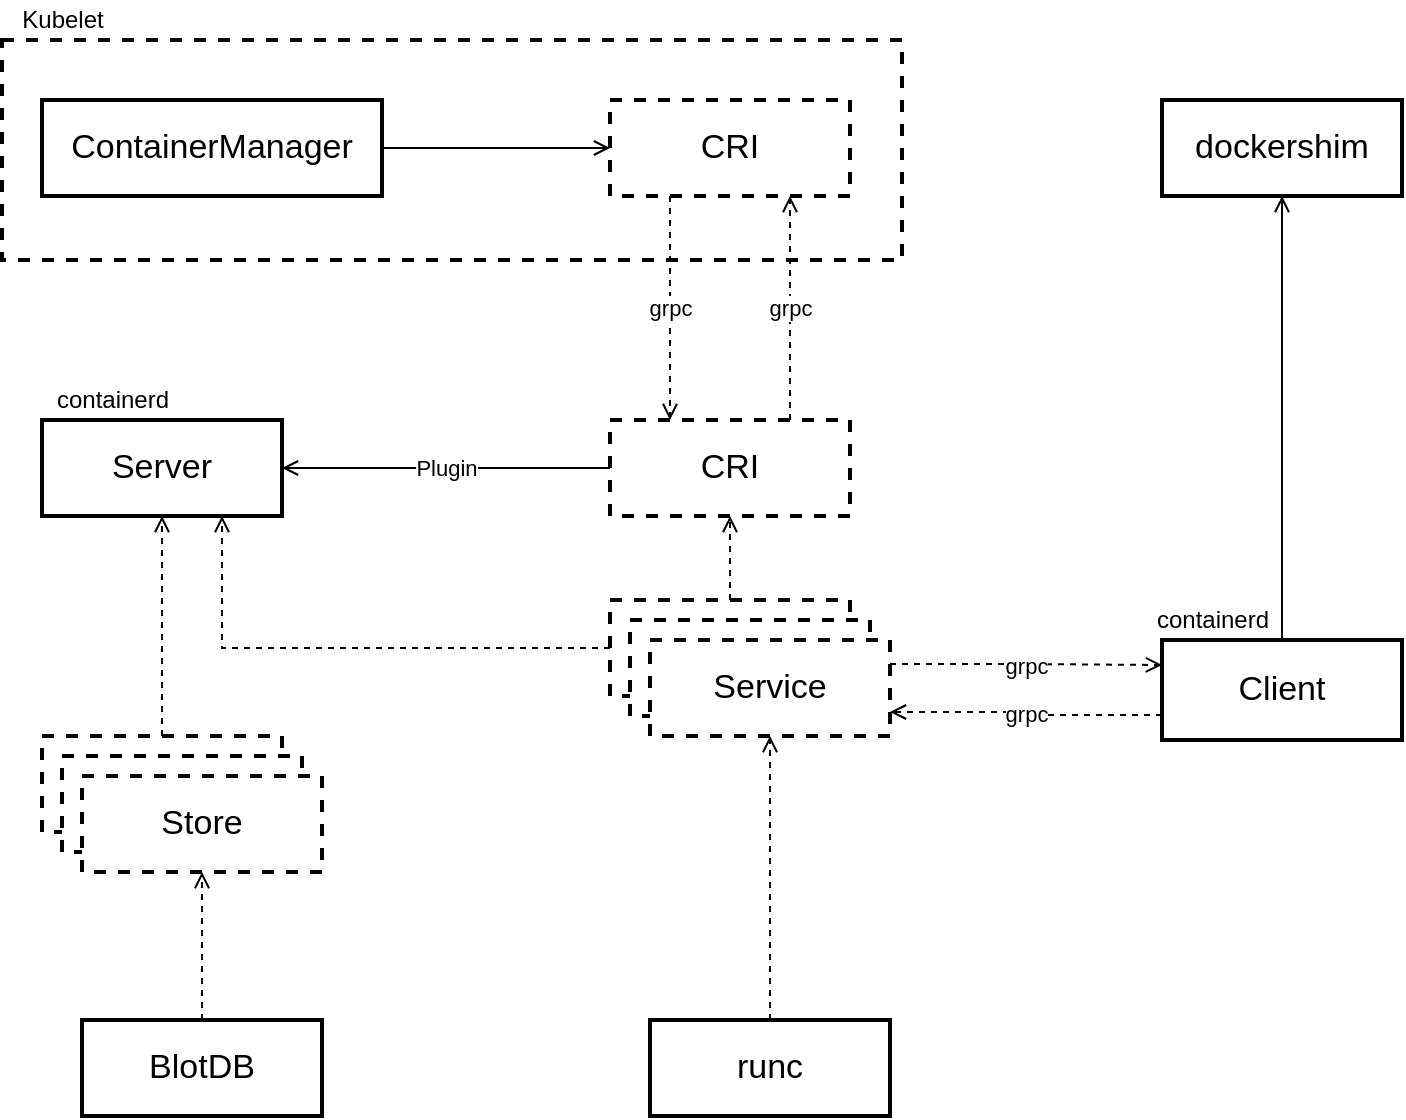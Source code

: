 <mxfile version="21.0.2" type="device" pages="9"><diagram id="80H1N1PrqkBPnH6raE8V" name="overview"><mxGraphModel dx="1434" dy="804" grid="1" gridSize="10" guides="1" tooltips="1" connect="1" arrows="1" fold="1" page="1" pageScale="1" pageWidth="827" pageHeight="1169" math="0" shadow="0"><root><mxCell id="ozi_NhS3uzJ_3MR2vWEH-0"/><mxCell id="ozi_NhS3uzJ_3MR2vWEH-1" parent="ozi_NhS3uzJ_3MR2vWEH-0"/><mxCell id="ozi_NhS3uzJ_3MR2vWEH-15" value="" style="rounded=0;whiteSpace=wrap;html=1;fontSize=17;strokeWidth=2;fillColor=none;dashed=1;" parent="ozi_NhS3uzJ_3MR2vWEH-1" vertex="1"><mxGeometry x="70" y="410" width="450" height="110" as="geometry"/></mxCell><mxCell id="ozi_NhS3uzJ_3MR2vWEH-21" value="grpc" style="edgeStyle=orthogonalEdgeStyle;rounded=0;orthogonalLoop=1;jettySize=auto;html=1;exitX=0.25;exitY=1;exitDx=0;exitDy=0;entryX=0.25;entryY=0;entryDx=0;entryDy=0;endArrow=open;endFill=0;dashed=1;" parent="ozi_NhS3uzJ_3MR2vWEH-1" source="ozi_NhS3uzJ_3MR2vWEH-12" target="ozi_NhS3uzJ_3MR2vWEH-17" edge="1"><mxGeometry relative="1" as="geometry"/></mxCell><mxCell id="ozi_NhS3uzJ_3MR2vWEH-12" value="CRI" style="rounded=0;whiteSpace=wrap;html=1;fontSize=17;strokeWidth=2;dashed=1;" parent="ozi_NhS3uzJ_3MR2vWEH-1" vertex="1"><mxGeometry x="374" y="440" width="120" height="48" as="geometry"/></mxCell><mxCell id="ozi_NhS3uzJ_3MR2vWEH-14" style="edgeStyle=orthogonalEdgeStyle;rounded=0;orthogonalLoop=1;jettySize=auto;html=1;exitX=1;exitY=0.5;exitDx=0;exitDy=0;entryX=0;entryY=0.5;entryDx=0;entryDy=0;endArrow=open;endFill=0;" parent="ozi_NhS3uzJ_3MR2vWEH-1" source="ozi_NhS3uzJ_3MR2vWEH-13" target="ozi_NhS3uzJ_3MR2vWEH-12" edge="1"><mxGeometry relative="1" as="geometry"/></mxCell><mxCell id="ozi_NhS3uzJ_3MR2vWEH-13" value="ContainerManager" style="rounded=0;whiteSpace=wrap;html=1;fontSize=17;strokeWidth=2;" parent="ozi_NhS3uzJ_3MR2vWEH-1" vertex="1"><mxGeometry x="90" y="440" width="170" height="48" as="geometry"/></mxCell><mxCell id="ozi_NhS3uzJ_3MR2vWEH-16" value="Kubelet" style="text;html=1;align=center;verticalAlign=middle;resizable=0;points=[];autosize=1;strokeColor=none;" parent="ozi_NhS3uzJ_3MR2vWEH-1" vertex="1"><mxGeometry x="70" y="390" width="60" height="20" as="geometry"/></mxCell><mxCell id="ozi_NhS3uzJ_3MR2vWEH-19" value="Plugin" style="edgeStyle=orthogonalEdgeStyle;rounded=0;orthogonalLoop=1;jettySize=auto;html=1;exitX=0;exitY=0.5;exitDx=0;exitDy=0;entryX=1;entryY=0.5;entryDx=0;entryDy=0;endArrow=open;endFill=0;" parent="ozi_NhS3uzJ_3MR2vWEH-1" source="ozi_NhS3uzJ_3MR2vWEH-17" target="ozi_NhS3uzJ_3MR2vWEH-18" edge="1"><mxGeometry relative="1" as="geometry"/></mxCell><mxCell id="ozi_NhS3uzJ_3MR2vWEH-22" value="grpc" style="edgeStyle=orthogonalEdgeStyle;rounded=0;orthogonalLoop=1;jettySize=auto;html=1;exitX=0.75;exitY=0;exitDx=0;exitDy=0;entryX=0.75;entryY=1;entryDx=0;entryDy=0;endArrow=open;endFill=0;dashed=1;" parent="ozi_NhS3uzJ_3MR2vWEH-1" source="ozi_NhS3uzJ_3MR2vWEH-17" target="ozi_NhS3uzJ_3MR2vWEH-12" edge="1"><mxGeometry relative="1" as="geometry"/></mxCell><mxCell id="ozi_NhS3uzJ_3MR2vWEH-17" value="CRI" style="rounded=0;whiteSpace=wrap;html=1;fontSize=17;strokeWidth=2;dashed=1;" parent="ozi_NhS3uzJ_3MR2vWEH-1" vertex="1"><mxGeometry x="374" y="600" width="120" height="48" as="geometry"/></mxCell><mxCell id="ozi_NhS3uzJ_3MR2vWEH-18" value="Server" style="rounded=0;whiteSpace=wrap;html=1;fontSize=17;strokeWidth=2;fillColor=#ffffff;" parent="ozi_NhS3uzJ_3MR2vWEH-1" vertex="1"><mxGeometry x="90" y="600" width="120" height="48" as="geometry"/></mxCell><mxCell id="ozi_NhS3uzJ_3MR2vWEH-33" style="edgeStyle=orthogonalEdgeStyle;rounded=0;orthogonalLoop=1;jettySize=auto;html=1;exitX=0.5;exitY=0;exitDx=0;exitDy=0;entryX=0.5;entryY=1;entryDx=0;entryDy=0;dashed=1;endArrow=open;endFill=0;" parent="ozi_NhS3uzJ_3MR2vWEH-1" source="ozi_NhS3uzJ_3MR2vWEH-25" target="ozi_NhS3uzJ_3MR2vWEH-17" edge="1"><mxGeometry relative="1" as="geometry"/></mxCell><mxCell id="ozi_NhS3uzJ_3MR2vWEH-38" style="edgeStyle=orthogonalEdgeStyle;rounded=0;orthogonalLoop=1;jettySize=auto;html=1;exitX=0;exitY=0.5;exitDx=0;exitDy=0;entryX=0.75;entryY=1;entryDx=0;entryDy=0;dashed=1;endArrow=open;endFill=0;" parent="ozi_NhS3uzJ_3MR2vWEH-1" source="ozi_NhS3uzJ_3MR2vWEH-25" target="ozi_NhS3uzJ_3MR2vWEH-18" edge="1"><mxGeometry relative="1" as="geometry"/></mxCell><mxCell id="ozi_NhS3uzJ_3MR2vWEH-25" value="Service" style="rounded=0;whiteSpace=wrap;html=1;fontSize=17;strokeWidth=2;fillColor=#ffffff;dashed=1;" parent="ozi_NhS3uzJ_3MR2vWEH-1" vertex="1"><mxGeometry x="374" y="690" width="120" height="48" as="geometry"/></mxCell><mxCell id="ozi_NhS3uzJ_3MR2vWEH-30" value="Service" style="rounded=0;whiteSpace=wrap;html=1;fontSize=17;strokeWidth=2;fillColor=#ffffff;dashed=1;" parent="ozi_NhS3uzJ_3MR2vWEH-1" vertex="1"><mxGeometry x="384" y="700" width="120" height="48" as="geometry"/></mxCell><mxCell id="ozi_NhS3uzJ_3MR2vWEH-43" value="grpc" style="edgeStyle=orthogonalEdgeStyle;rounded=0;orthogonalLoop=1;jettySize=auto;html=1;exitX=1;exitY=0.25;exitDx=0;exitDy=0;entryX=0;entryY=0.25;entryDx=0;entryDy=0;dashed=1;endArrow=open;endFill=0;" parent="ozi_NhS3uzJ_3MR2vWEH-1" source="ozi_NhS3uzJ_3MR2vWEH-31" target="ozi_NhS3uzJ_3MR2vWEH-41" edge="1"><mxGeometry relative="1" as="geometry"/></mxCell><mxCell id="ozi_NhS3uzJ_3MR2vWEH-31" value="Service" style="rounded=0;whiteSpace=wrap;html=1;fontSize=17;strokeWidth=2;fillColor=#ffffff;dashed=1;" parent="ozi_NhS3uzJ_3MR2vWEH-1" vertex="1"><mxGeometry x="394" y="710" width="120" height="48" as="geometry"/></mxCell><mxCell id="ozi_NhS3uzJ_3MR2vWEH-39" style="edgeStyle=orthogonalEdgeStyle;rounded=0;orthogonalLoop=1;jettySize=auto;html=1;exitX=0.5;exitY=0;exitDx=0;exitDy=0;entryX=0.5;entryY=1;entryDx=0;entryDy=0;dashed=1;endArrow=open;endFill=0;" parent="ozi_NhS3uzJ_3MR2vWEH-1" source="ozi_NhS3uzJ_3MR2vWEH-35" target="ozi_NhS3uzJ_3MR2vWEH-18" edge="1"><mxGeometry relative="1" as="geometry"/></mxCell><mxCell id="ozi_NhS3uzJ_3MR2vWEH-35" value="Store" style="rounded=0;whiteSpace=wrap;html=1;fontSize=17;strokeWidth=2;fillColor=#ffffff;dashed=1;" parent="ozi_NhS3uzJ_3MR2vWEH-1" vertex="1"><mxGeometry x="90" y="758" width="120" height="48" as="geometry"/></mxCell><mxCell id="ozi_NhS3uzJ_3MR2vWEH-36" value="Store" style="rounded=0;whiteSpace=wrap;html=1;fontSize=17;strokeWidth=2;fillColor=#ffffff;dashed=1;" parent="ozi_NhS3uzJ_3MR2vWEH-1" vertex="1"><mxGeometry x="100" y="768" width="120" height="48" as="geometry"/></mxCell><mxCell id="ozi_NhS3uzJ_3MR2vWEH-37" value="Store" style="rounded=0;whiteSpace=wrap;html=1;fontSize=17;strokeWidth=2;fillColor=#ffffff;dashed=1;" parent="ozi_NhS3uzJ_3MR2vWEH-1" vertex="1"><mxGeometry x="110" y="778" width="120" height="48" as="geometry"/></mxCell><mxCell id="ozi_NhS3uzJ_3MR2vWEH-44" value="grpc" style="edgeStyle=orthogonalEdgeStyle;rounded=0;orthogonalLoop=1;jettySize=auto;html=1;exitX=0;exitY=0.75;exitDx=0;exitDy=0;entryX=1;entryY=0.75;entryDx=0;entryDy=0;dashed=1;endArrow=open;endFill=0;" parent="ozi_NhS3uzJ_3MR2vWEH-1" source="ozi_NhS3uzJ_3MR2vWEH-41" target="ozi_NhS3uzJ_3MR2vWEH-31" edge="1"><mxGeometry relative="1" as="geometry"/></mxCell><mxCell id="ozi_NhS3uzJ_3MR2vWEH-53" style="edgeStyle=orthogonalEdgeStyle;rounded=0;orthogonalLoop=1;jettySize=auto;html=1;exitX=0.5;exitY=0;exitDx=0;exitDy=0;entryX=0.5;entryY=1;entryDx=0;entryDy=0;endArrow=open;endFill=0;" parent="ozi_NhS3uzJ_3MR2vWEH-1" source="ozi_NhS3uzJ_3MR2vWEH-41" target="ozi_NhS3uzJ_3MR2vWEH-51" edge="1"><mxGeometry relative="1" as="geometry"/></mxCell><mxCell id="ozi_NhS3uzJ_3MR2vWEH-41" value="Client" style="rounded=0;whiteSpace=wrap;html=1;fontSize=17;strokeWidth=2;fillColor=#ffffff;" parent="ozi_NhS3uzJ_3MR2vWEH-1" vertex="1"><mxGeometry x="650" y="710" width="120" height="50" as="geometry"/></mxCell><mxCell id="ozi_NhS3uzJ_3MR2vWEH-45" value="containerd" style="text;html=1;align=center;verticalAlign=middle;resizable=0;points=[];autosize=1;strokeColor=none;" parent="ozi_NhS3uzJ_3MR2vWEH-1" vertex="1"><mxGeometry x="640" y="690" width="70" height="20" as="geometry"/></mxCell><mxCell id="ozi_NhS3uzJ_3MR2vWEH-46" value="containerd" style="text;html=1;align=center;verticalAlign=middle;resizable=0;points=[];autosize=1;strokeColor=none;" parent="ozi_NhS3uzJ_3MR2vWEH-1" vertex="1"><mxGeometry x="90" y="580" width="70" height="20" as="geometry"/></mxCell><mxCell id="ozi_NhS3uzJ_3MR2vWEH-48" style="edgeStyle=orthogonalEdgeStyle;rounded=0;orthogonalLoop=1;jettySize=auto;html=1;exitX=0.5;exitY=0;exitDx=0;exitDy=0;entryX=0.5;entryY=1;entryDx=0;entryDy=0;dashed=1;endArrow=open;endFill=0;" parent="ozi_NhS3uzJ_3MR2vWEH-1" source="ozi_NhS3uzJ_3MR2vWEH-47" target="ozi_NhS3uzJ_3MR2vWEH-37" edge="1"><mxGeometry relative="1" as="geometry"/></mxCell><mxCell id="ozi_NhS3uzJ_3MR2vWEH-47" value="BlotDB" style="rounded=0;whiteSpace=wrap;html=1;fontSize=17;strokeWidth=2;fillColor=#ffffff;" parent="ozi_NhS3uzJ_3MR2vWEH-1" vertex="1"><mxGeometry x="110" y="900" width="120" height="48" as="geometry"/></mxCell><mxCell id="ozi_NhS3uzJ_3MR2vWEH-51" value="dockershim" style="rounded=0;whiteSpace=wrap;html=1;fontSize=17;strokeWidth=2;fillColor=#ffffff;" parent="ozi_NhS3uzJ_3MR2vWEH-1" vertex="1"><mxGeometry x="650" y="440" width="120" height="48" as="geometry"/></mxCell><mxCell id="ozi_NhS3uzJ_3MR2vWEH-59" style="edgeStyle=orthogonalEdgeStyle;rounded=0;orthogonalLoop=1;jettySize=auto;html=1;exitX=0.5;exitY=0;exitDx=0;exitDy=0;entryX=0.5;entryY=1;entryDx=0;entryDy=0;dashed=1;endArrow=open;endFill=0;" parent="ozi_NhS3uzJ_3MR2vWEH-1" source="ozi_NhS3uzJ_3MR2vWEH-54" target="ozi_NhS3uzJ_3MR2vWEH-31" edge="1"><mxGeometry relative="1" as="geometry"/></mxCell><mxCell id="ozi_NhS3uzJ_3MR2vWEH-54" value="runc" style="rounded=0;whiteSpace=wrap;html=1;fontSize=17;strokeWidth=2;fillColor=#ffffff;" parent="ozi_NhS3uzJ_3MR2vWEH-1" vertex="1"><mxGeometry x="394" y="900" width="120" height="48" as="geometry"/></mxCell></root></mxGraphModel></diagram><diagram id="QtMHv8qgdHNej3AYxWUm" name="client"><mxGraphModel dx="1434" dy="804" grid="1" gridSize="10" guides="1" tooltips="1" connect="1" arrows="1" fold="1" page="1" pageScale="1" pageWidth="827" pageHeight="1169" math="0" shadow="0"><root><mxCell id="9SwPPQxfwDqJvWHRtwKA-0"/><mxCell id="9SwPPQxfwDqJvWHRtwKA-1" parent="9SwPPQxfwDqJvWHRtwKA-0"/><mxCell id="9SwPPQxfwDqJvWHRtwKA-2" value="conn" style="edgeStyle=orthogonalEdgeStyle;rounded=0;orthogonalLoop=1;jettySize=auto;html=1;exitX=0.5;exitY=0;exitDx=0;exitDy=0;entryX=0.5;entryY=1;entryDx=0;entryDy=0;endArrow=open;endFill=0;" parent="9SwPPQxfwDqJvWHRtwKA-1" source="9SwPPQxfwDqJvWHRtwKA-5" target="9SwPPQxfwDqJvWHRtwKA-3" edge="1"><mxGeometry relative="1" as="geometry"/></mxCell><mxCell id="9SwPPQxfwDqJvWHRtwKA-3" value="Client" style="rounded=0;whiteSpace=wrap;html=1;fontSize=17;strokeWidth=2;" parent="9SwPPQxfwDqJvWHRtwKA-1" vertex="1"><mxGeometry x="330" y="400" width="120" height="48" as="geometry"/></mxCell><mxCell id="9SwPPQxfwDqJvWHRtwKA-4" value="conn" style="edgeStyle=orthogonalEdgeStyle;rounded=0;orthogonalLoop=1;jettySize=auto;html=1;exitX=1;exitY=0.5;exitDx=0;exitDy=0;entryX=0;entryY=0.5;entryDx=0;entryDy=0;endArrow=open;endFill=0;dashed=1;" parent="9SwPPQxfwDqJvWHRtwKA-1" source="9SwPPQxfwDqJvWHRtwKA-5" target="9SwPPQxfwDqJvWHRtwKA-8" edge="1"><mxGeometry relative="1" as="geometry"/></mxCell><mxCell id="9SwPPQxfwDqJvWHRtwKA-5" value="ClientConn" style="rounded=0;whiteSpace=wrap;html=1;fontSize=17;strokeWidth=2;" parent="9SwPPQxfwDqJvWHRtwKA-1" vertex="1"><mxGeometry x="330" y="570" width="120" height="48" as="geometry"/></mxCell><mxCell id="9SwPPQxfwDqJvWHRtwKA-6" value="grpc" style="text;html=1;align=center;verticalAlign=middle;resizable=0;points=[];autosize=1;strokeColor=none;" parent="9SwPPQxfwDqJvWHRtwKA-1" vertex="1"><mxGeometry x="330" y="540" width="40" height="20" as="geometry"/></mxCell><mxCell id="9SwPPQxfwDqJvWHRtwKA-7" value="client" style="edgeStyle=orthogonalEdgeStyle;rounded=0;orthogonalLoop=1;jettySize=auto;html=1;exitX=0.5;exitY=0;exitDx=0;exitDy=0;entryX=0.5;entryY=1;entryDx=0;entryDy=0;endArrow=open;endFill=0;" parent="9SwPPQxfwDqJvWHRtwKA-1" source="9SwPPQxfwDqJvWHRtwKA-8" target="9SwPPQxfwDqJvWHRtwKA-15" edge="1"><mxGeometry relative="1" as="geometry"/></mxCell><mxCell id="9SwPPQxfwDqJvWHRtwKA-8" value="Client" style="rounded=0;whiteSpace=wrap;html=1;fontSize=17;strokeWidth=2;" parent="9SwPPQxfwDqJvWHRtwKA-1" vertex="1"><mxGeometry x="566" y="570" width="120" height="48" as="geometry"/></mxCell><mxCell id="9SwPPQxfwDqJvWHRtwKA-9" value="api" style="text;html=1;align=center;verticalAlign=middle;resizable=0;points=[];autosize=1;strokeColor=none;" parent="9SwPPQxfwDqJvWHRtwKA-1" vertex="1"><mxGeometry x="566" y="540" width="30" height="20" as="geometry"/></mxCell><mxCell id="9SwPPQxfwDqJvWHRtwKA-10" value="Store" style="rounded=0;whiteSpace=wrap;html=1;fontSize=17;strokeWidth=2;dashed=1;" parent="9SwPPQxfwDqJvWHRtwKA-1" vertex="1"><mxGeometry x="810" y="400" width="120" height="48" as="geometry"/></mxCell><mxCell id="9SwPPQxfwDqJvWHRtwKA-11" value="connector" style="edgeStyle=orthogonalEdgeStyle;rounded=0;orthogonalLoop=1;jettySize=auto;html=1;exitX=0.5;exitY=0;exitDx=0;exitDy=0;entryX=0;entryY=0.5;entryDx=0;entryDy=0;endArrow=open;endFill=0;" parent="9SwPPQxfwDqJvWHRtwKA-1" source="9SwPPQxfwDqJvWHRtwKA-13" target="9SwPPQxfwDqJvWHRtwKA-3" edge="1"><mxGeometry x="0.531" relative="1" as="geometry"><mxPoint as="offset"/></mxGeometry></mxCell><mxCell id="9SwPPQxfwDqJvWHRtwKA-12" style="edgeStyle=orthogonalEdgeStyle;rounded=0;orthogonalLoop=1;jettySize=auto;html=1;exitX=1;exitY=0.5;exitDx=0;exitDy=0;entryX=0;entryY=0.5;entryDx=0;entryDy=0;dashed=1;endArrow=open;endFill=0;" parent="9SwPPQxfwDqJvWHRtwKA-1" source="9SwPPQxfwDqJvWHRtwKA-13" target="9SwPPQxfwDqJvWHRtwKA-5" edge="1"><mxGeometry relative="1" as="geometry"/></mxCell><mxCell id="9SwPPQxfwDqJvWHRtwKA-13" value="" style="rounded=0;whiteSpace=wrap;html=1;fontSize=17;strokeWidth=2;dashed=1;" parent="9SwPPQxfwDqJvWHRtwKA-1" vertex="1"><mxGeometry x="210" y="570" width="40" height="48" as="geometry"/></mxCell><mxCell id="9SwPPQxfwDqJvWHRtwKA-14" style="edgeStyle=orthogonalEdgeStyle;rounded=0;orthogonalLoop=1;jettySize=auto;html=1;exitX=1;exitY=0.5;exitDx=0;exitDy=0;entryX=0;entryY=0.5;entryDx=0;entryDy=0;endArrow=block;endFill=0;" parent="9SwPPQxfwDqJvWHRtwKA-1" source="9SwPPQxfwDqJvWHRtwKA-15" target="9SwPPQxfwDqJvWHRtwKA-10" edge="1"><mxGeometry relative="1" as="geometry"/></mxCell><mxCell id="9SwPPQxfwDqJvWHRtwKA-15" value="remoteStore" style="rounded=0;whiteSpace=wrap;html=1;fontSize=17;strokeWidth=2;" parent="9SwPPQxfwDqJvWHRtwKA-1" vertex="1"><mxGeometry x="566" y="400" width="120" height="48" as="geometry"/></mxCell><mxCell id="9SwPPQxfwDqJvWHRtwKA-16" value="grpc" style="edgeStyle=orthogonalEdgeStyle;rounded=0;orthogonalLoop=1;jettySize=auto;html=1;exitX=0;exitY=0.5;exitDx=0;exitDy=0;entryX=1;entryY=0.5;entryDx=0;entryDy=0;endArrow=open;endFill=0;dashed=1;startArrow=open;startFill=0;strokeWidth=2;" parent="9SwPPQxfwDqJvWHRtwKA-1" source="9SwPPQxfwDqJvWHRtwKA-18" target="9SwPPQxfwDqJvWHRtwKA-8" edge="1"><mxGeometry x="0.003" relative="1" as="geometry"><mxPoint as="offset"/></mxGeometry></mxCell><mxCell id="9SwPPQxfwDqJvWHRtwKA-17" value="register" style="edgeStyle=orthogonalEdgeStyle;rounded=0;orthogonalLoop=1;jettySize=auto;html=1;exitX=1;exitY=0.5;exitDx=0;exitDy=0;entryX=0;entryY=0.5;entryDx=0;entryDy=0;dashed=1;startArrow=none;startFill=0;endArrow=open;endFill=0;" parent="9SwPPQxfwDqJvWHRtwKA-1" source="9SwPPQxfwDqJvWHRtwKA-18" target="9SwPPQxfwDqJvWHRtwKA-19" edge="1"><mxGeometry relative="1" as="geometry"/></mxCell><mxCell id="9SwPPQxfwDqJvWHRtwKA-18" value="Service" style="rounded=0;whiteSpace=wrap;html=1;fontSize=17;strokeWidth=2;" parent="9SwPPQxfwDqJvWHRtwKA-1" vertex="1"><mxGeometry x="1055" y="570" width="120" height="48" as="geometry"/></mxCell><mxCell id="9SwPPQxfwDqJvWHRtwKA-19" value="grpcServer" style="rounded=0;whiteSpace=wrap;html=1;fontSize=17;strokeWidth=2;" parent="9SwPPQxfwDqJvWHRtwKA-1" vertex="1"><mxGeometry x="1300" y="570" width="120" height="48" as="geometry"/></mxCell><mxCell id="9SwPPQxfwDqJvWHRtwKA-20" style="edgeStyle=orthogonalEdgeStyle;rounded=0;orthogonalLoop=1;jettySize=auto;html=1;entryX=1;entryY=0.5;entryDx=0;entryDy=0;endArrow=block;endFill=0;exitX=0;exitY=0.5;exitDx=0;exitDy=0;" parent="9SwPPQxfwDqJvWHRtwKA-1" source="9SwPPQxfwDqJvWHRtwKA-22" target="9SwPPQxfwDqJvWHRtwKA-10" edge="1"><mxGeometry relative="1" as="geometry"><mxPoint x="1016" y="360" as="sourcePoint"/></mxGeometry></mxCell><mxCell id="9SwPPQxfwDqJvWHRtwKA-21" value="local.store" style="edgeStyle=orthogonalEdgeStyle;rounded=0;orthogonalLoop=1;jettySize=auto;html=1;exitX=0.5;exitY=1;exitDx=0;exitDy=0;entryX=0.5;entryY=0;entryDx=0;entryDy=0;startArrow=none;startFill=0;endArrow=open;endFill=0;" parent="9SwPPQxfwDqJvWHRtwKA-1" source="9SwPPQxfwDqJvWHRtwKA-22" target="9SwPPQxfwDqJvWHRtwKA-18" edge="1"><mxGeometry relative="1" as="geometry"/></mxCell><mxCell id="9SwPPQxfwDqJvWHRtwKA-22" value="store" style="rounded=0;whiteSpace=wrap;html=1;fontSize=17;strokeWidth=2;" parent="9SwPPQxfwDqJvWHRtwKA-1" vertex="1"><mxGeometry x="1055" y="400" width="120" height="48" as="geometry"/></mxCell><mxCell id="9SwPPQxfwDqJvWHRtwKA-23" value="metadata" style="text;html=1;align=center;verticalAlign=middle;resizable=0;points=[];autosize=1;strokeColor=none;" parent="9SwPPQxfwDqJvWHRtwKA-1" vertex="1"><mxGeometry x="1050" y="380" width="70" height="20" as="geometry"/></mxCell><mxCell id="9SwPPQxfwDqJvWHRtwKA-24" style="edgeStyle=orthogonalEdgeStyle;rounded=0;orthogonalLoop=1;jettySize=auto;html=1;exitX=0.5;exitY=1;exitDx=0;exitDy=0;entryX=0.5;entryY=0;entryDx=0;entryDy=0;startArrow=none;startFill=0;endArrow=open;endFill=0;dashed=1;" parent="9SwPPQxfwDqJvWHRtwKA-1" source="9SwPPQxfwDqJvWHRtwKA-25" target="9SwPPQxfwDqJvWHRtwKA-19" edge="1"><mxGeometry relative="1" as="geometry"/></mxCell><mxCell id="9SwPPQxfwDqJvWHRtwKA-25" value="Server" style="rounded=0;whiteSpace=wrap;html=1;fontSize=17;strokeWidth=2;" parent="9SwPPQxfwDqJvWHRtwKA-1" vertex="1"><mxGeometry x="1300" y="400" width="120" height="48" as="geometry"/></mxCell><mxCell id="xXGvgJOm0CPRe6XF9CJg-0" value="func" style="text;html=1;align=center;verticalAlign=middle;resizable=0;points=[];autosize=1;strokeColor=none;fontSize=12;" parent="9SwPPQxfwDqJvWHRtwKA-1" vertex="1"><mxGeometry x="210" y="618" width="40" height="20" as="geometry"/></mxCell></root></mxGraphModel></diagram><diagram id="5BSHOkywDRgZmVKF2aOL" name="handleSignal"><mxGraphModel dx="1434" dy="804" grid="1" gridSize="10" guides="1" tooltips="1" connect="1" arrows="1" fold="1" page="1" pageScale="1" pageWidth="850" pageHeight="1100" math="0" shadow="0"><root><mxCell id="TEuIuTqUj6IHJtCdqKBs-0"/><mxCell id="TEuIuTqUj6IHJtCdqKBs-1" parent="TEuIuTqUj6IHJtCdqKBs-0"/><mxCell id="-YYGnPVxZ2_XvlmIYukz-10" value="" style="rounded=0;whiteSpace=wrap;html=1;strokeWidth=2;fontSize=17;fillColor=none;dashed=1;" parent="TEuIuTqUj6IHJtCdqKBs-1" vertex="1"><mxGeometry x="190" y="220" width="530" height="100" as="geometry"/></mxCell><mxCell id="-YYGnPVxZ2_XvlmIYukz-5" value="stop" style="edgeStyle=orthogonalEdgeStyle;rounded=0;orthogonalLoop=1;jettySize=auto;html=1;exitX=0;exitY=0.5;exitDx=0;exitDy=0;endArrow=open;endFill=0;dashed=1;" parent="TEuIuTqUj6IHJtCdqKBs-1" source="-YYGnPVxZ2_XvlmIYukz-0" target="-YYGnPVxZ2_XvlmIYukz-3" edge="1"><mxGeometry relative="1" as="geometry"/></mxCell><mxCell id="-YYGnPVxZ2_XvlmIYukz-0" value="os.Signal" style="shape=partialRectangle;whiteSpace=wrap;html=1;left=0;right=0;fillColor=none;shadow=0;comic=0;strokeWidth=2;fontSize=17;" parent="TEuIuTqUj6IHJtCdqKBs-1" vertex="1"><mxGeometry x="560" y="240" width="120" height="48" as="geometry"/></mxCell><mxCell id="-YYGnPVxZ2_XvlmIYukz-4" style="edgeStyle=orthogonalEdgeStyle;rounded=0;orthogonalLoop=1;jettySize=auto;html=1;exitX=1;exitY=0.5;exitDx=0;exitDy=0;entryX=0;entryY=0.5;entryDx=0;entryDy=0;endArrow=open;endFill=0;" parent="TEuIuTqUj6IHJtCdqKBs-1" source="-YYGnPVxZ2_XvlmIYukz-1" target="-YYGnPVxZ2_XvlmIYukz-3" edge="1"><mxGeometry relative="1" as="geometry"/></mxCell><mxCell id="-YYGnPVxZ2_XvlmIYukz-1" value="ServerC" style="shape=partialRectangle;whiteSpace=wrap;html=1;left=0;right=0;fillColor=none;shadow=0;comic=0;strokeWidth=2;fontSize=17;" parent="TEuIuTqUj6IHJtCdqKBs-1" vertex="1"><mxGeometry x="210" y="240" width="120" height="48" as="geometry"/></mxCell><mxCell id="-YYGnPVxZ2_XvlmIYukz-8" value="close" style="edgeStyle=orthogonalEdgeStyle;rounded=0;orthogonalLoop=1;jettySize=auto;html=1;exitX=0.5;exitY=1;exitDx=0;exitDy=0;entryX=0.5;entryY=0;entryDx=0;entryDy=0;dashed=1;endArrow=open;endFill=0;" parent="TEuIuTqUj6IHJtCdqKBs-1" source="-YYGnPVxZ2_XvlmIYukz-3" target="-YYGnPVxZ2_XvlmIYukz-7" edge="1"><mxGeometry relative="1" as="geometry"/></mxCell><mxCell id="-YYGnPVxZ2_XvlmIYukz-3" value="" style="rounded=0;whiteSpace=wrap;html=1;strokeWidth=2;fontSize=17;fillColor=#ffe6cc;strokeColor=#d79b00;" parent="TEuIuTqUj6IHJtCdqKBs-1" vertex="1"><mxGeometry x="430" y="240" width="40" height="48" as="geometry"/></mxCell><mxCell id="-YYGnPVxZ2_XvlmIYukz-16" value="" style="edgeStyle=orthogonalEdgeStyle;rounded=0;orthogonalLoop=1;jettySize=auto;html=1;dashed=1;fontColor=#33001A;endArrow=open;endFill=0;" parent="TEuIuTqUj6IHJtCdqKBs-1" source="-YYGnPVxZ2_XvlmIYukz-7" target="-YYGnPVxZ2_XvlmIYukz-13" edge="1"><mxGeometry relative="1" as="geometry"/></mxCell><mxCell id="-YYGnPVxZ2_XvlmIYukz-7" value="done" style="shape=partialRectangle;whiteSpace=wrap;html=1;left=0;right=0;fillColor=none;shadow=0;comic=0;strokeWidth=2;fontSize=17;" parent="TEuIuTqUj6IHJtCdqKBs-1" vertex="1"><mxGeometry x="390" y="370" width="120" height="48" as="geometry"/></mxCell><mxCell id="-YYGnPVxZ2_XvlmIYukz-11" value="# handleSignals" style="text;html=1;align=center;verticalAlign=middle;resizable=0;points=[];autosize=1;strokeColor=none;fontColor=#F19C99;" parent="TEuIuTqUj6IHJtCdqKBs-1" vertex="1"><mxGeometry x="190" y="200" width="100" height="20" as="geometry"/></mxCell><mxCell id="-YYGnPVxZ2_XvlmIYukz-13" value="Wait" style="text;html=1;align=center;verticalAlign=middle;resizable=0;points=[];autosize=1;strokeColor=none;fontColor=#33001A;fontStyle=1" parent="TEuIuTqUj6IHJtCdqKBs-1" vertex="1"><mxGeometry x="600" y="384" width="40" height="20" as="geometry"/></mxCell><mxCell id="-YYGnPVxZ2_XvlmIYukz-17" style="edgeStyle=orthogonalEdgeStyle;rounded=0;orthogonalLoop=1;jettySize=auto;html=1;exitX=0;exitY=0.5;exitDx=0;exitDy=0;entryX=0;entryY=0.5;entryDx=0;entryDy=0;dashed=1;fontColor=#33001A;endArrow=open;endFill=0;" parent="TEuIuTqUj6IHJtCdqKBs-1" source="-YYGnPVxZ2_XvlmIYukz-14" target="-YYGnPVxZ2_XvlmIYukz-1" edge="1"><mxGeometry relative="1" as="geometry"><Array as="points"><mxPoint x="160" y="394"/><mxPoint x="160" y="264"/></Array></mxGeometry></mxCell><mxCell id="-YYGnPVxZ2_XvlmIYukz-14" value="" style="rounded=0;whiteSpace=wrap;html=1;strokeWidth=2;fontSize=17;fillColor=#ffe6cc;strokeColor=#d79b00;" parent="TEuIuTqUj6IHJtCdqKBs-1" vertex="1"><mxGeometry x="250" y="370" width="40" height="48" as="geometry"/></mxCell></root></mxGraphModel></diagram><diagram id="N1WUehsNrHcE94H3xsMN" name="plugin"><mxGraphModel dx="1106" dy="1003" grid="1" gridSize="10" guides="1" tooltips="1" connect="1" arrows="1" fold="1" page="1" pageScale="1" pageWidth="827" pageHeight="1169" math="0" shadow="0"><root><mxCell id="0"/><mxCell id="1" parent="0"/><mxCell id="HpjDR5FYZvJAaGfHs1Tg-8" value="" style="rounded=0;whiteSpace=wrap;html=1;fontSize=17;strokeWidth=1;fillColor=none;perimeterSpacing=0;" parent="1" vertex="1"><mxGeometry x="292.5" y="349" width="160" height="90" as="geometry"/></mxCell><mxCell id="HpjDR5FYZvJAaGfHs1Tg-10" value="" style="rounded=0;whiteSpace=wrap;html=1;fontSize=17;strokeWidth=2;fillColor=none;dashed=1;" parent="1" vertex="1"><mxGeometry x="272.5" y="320" width="200" height="150" as="geometry"/></mxCell><mxCell id="HpjDR5FYZvJAaGfHs1Tg-4" value="" style="rounded=0;whiteSpace=wrap;html=1;fontSize=17;strokeWidth=2;fillColor=#ffe6cc;strokeColor=#d79b00;" parent="1" vertex="1"><mxGeometry x="312.5" y="370" width="40" height="48" as="geometry"/></mxCell><mxCell id="HpjDR5FYZvJAaGfHs1Tg-5" value="Registration" style="text;html=1;align=center;verticalAlign=middle;resizable=0;points=[];autosize=1;strokeColor=none;fontSize=12;" parent="1" vertex="1"><mxGeometry x="230" y="194" width="80" height="20" as="geometry"/></mxCell><mxCell id="HpjDR5FYZvJAaGfHs1Tg-6" value="" style="rounded=0;whiteSpace=wrap;html=1;fontSize=17;strokeWidth=2;fillColor=#ffe6cc;strokeColor=#d79b00;" parent="1" vertex="1"><mxGeometry x="352.5" y="370" width="40" height="48" as="geometry"/></mxCell><mxCell id="HpjDR5FYZvJAaGfHs1Tg-22" value="iterator" style="edgeStyle=orthogonalEdgeStyle;rounded=0;orthogonalLoop=1;jettySize=auto;html=1;exitX=1;exitY=0.5;exitDx=0;exitDy=0;entryX=0;entryY=0.5;entryDx=0;entryDy=0;dashed=1;fontSize=12;endArrow=open;endFill=0;" parent="1" source="HpjDR5FYZvJAaGfHs1Tg-7" target="HpjDR5FYZvJAaGfHs1Tg-20" edge="1"><mxGeometry relative="1" as="geometry"/></mxCell><mxCell id="HpjDR5FYZvJAaGfHs1Tg-7" value="" style="rounded=0;whiteSpace=wrap;html=1;fontSize=17;strokeWidth=2;fillColor=#ffe6cc;strokeColor=#d79b00;" parent="1" vertex="1"><mxGeometry x="392.5" y="370" width="40" height="48" as="geometry"/></mxCell><mxCell id="HpjDR5FYZvJAaGfHs1Tg-9" value="lock" style="text;html=1;align=center;verticalAlign=middle;resizable=0;points=[];autosize=1;strokeColor=none;fontSize=12;" parent="1" vertex="1"><mxGeometry x="292.5" y="329" width="40" height="20" as="geometry"/></mxCell><mxCell id="HpjDR5FYZvJAaGfHs1Tg-11" value="register" style="text;html=1;align=center;verticalAlign=middle;resizable=0;points=[];autosize=1;strokeColor=none;fontSize=12;" parent="1" vertex="1"><mxGeometry x="272.5" y="300" width="60" height="20" as="geometry"/></mxCell><mxCell id="HpjDR5FYZvJAaGfHs1Tg-14" value="Register" style="edgeStyle=orthogonalEdgeStyle;rounded=0;orthogonalLoop=1;jettySize=auto;html=1;exitX=1;exitY=0.5;exitDx=0;exitDy=0;entryX=0;entryY=0.5;entryDx=0;entryDy=0;fontSize=12;endArrow=open;endFill=0;dashed=1;" parent="1" source="HpjDR5FYZvJAaGfHs1Tg-13" target="HpjDR5FYZvJAaGfHs1Tg-4" edge="1"><mxGeometry relative="1" as="geometry"/></mxCell><mxCell id="HpjDR5FYZvJAaGfHs1Tg-13" value="" style="rounded=0;whiteSpace=wrap;html=1;fontSize=17;strokeWidth=2;fillColor=#ffe6cc;strokeColor=#d79b00;" parent="1" vertex="1"><mxGeometry x="112.5" y="369" width="40" height="48" as="geometry"/></mxCell><mxCell id="HpjDR5FYZvJAaGfHs1Tg-15" value="" style="rounded=0;whiteSpace=wrap;html=1;fontSize=17;strokeWidth=2;fillColor=#ffe6cc;strokeColor=#d79b00;" parent="1" vertex="1"><mxGeometry x="190" y="180" width="40" height="48" as="geometry"/></mxCell><mxCell id="HpjDR5FYZvJAaGfHs1Tg-42" value="iterator" style="edgeStyle=orthogonalEdgeStyle;rounded=0;orthogonalLoop=1;jettySize=auto;html=1;exitX=0;exitY=0.5;exitDx=0;exitDy=0;entryX=1;entryY=0.5;entryDx=0;entryDy=0;fontSize=12;endArrow=open;endFill=0;dashed=1;" parent="1" source="HpjDR5FYZvJAaGfHs1Tg-16" target="HpjDR5FYZvJAaGfHs1Tg-41" edge="1"><mxGeometry relative="1" as="geometry"/></mxCell><mxCell id="HpjDR5FYZvJAaGfHs1Tg-16" value="" style="rounded=0;whiteSpace=wrap;html=1;fontSize=17;strokeWidth=2;fillColor=#ffe6cc;strokeColor=#d79b00;" parent="1" vertex="1"><mxGeometry x="547.5" y="511" width="40" height="48" as="geometry"/></mxCell><mxCell id="TJrcHGL6c5Gys0mgUP70-3" value="plugin.Set" style="edgeStyle=orthogonalEdgeStyle;rounded=0;orthogonalLoop=1;jettySize=auto;html=1;exitX=0.5;exitY=1;exitDx=0;exitDy=0;entryX=0.5;entryY=0;entryDx=0;entryDy=0;fontColor=#33001A;endArrow=open;endFill=0;" edge="1" parent="1" source="HpjDR5FYZvJAaGfHs1Tg-17" target="HpjDR5FYZvJAaGfHs1Tg-30"><mxGeometry relative="1" as="geometry"/></mxCell><mxCell id="HpjDR5FYZvJAaGfHs1Tg-17" value="" style="rounded=0;whiteSpace=wrap;html=1;fontSize=17;strokeWidth=2;fillColor=#ffe6cc;strokeColor=#d79b00;" parent="1" vertex="1"><mxGeometry x="587.5" y="511" width="40" height="48" as="geometry"/></mxCell><mxCell id="HpjDR5FYZvJAaGfHs1Tg-18" value="" style="rounded=0;whiteSpace=wrap;html=1;fontSize=17;strokeWidth=2;fillColor=#ffe6cc;strokeColor=#d79b00;" parent="1" vertex="1"><mxGeometry x="627.5" y="511" width="40" height="48" as="geometry"/></mxCell><mxCell id="HpjDR5FYZvJAaGfHs1Tg-23" style="edgeStyle=orthogonalEdgeStyle;rounded=0;orthogonalLoop=1;jettySize=auto;html=1;exitX=0.5;exitY=1;exitDx=0;exitDy=0;entryX=0.5;entryY=0;entryDx=0;entryDy=0;dashed=1;fontSize=12;endArrow=open;endFill=0;" parent="1" source="HpjDR5FYZvJAaGfHs1Tg-20" target="HpjDR5FYZvJAaGfHs1Tg-17" edge="1"><mxGeometry relative="1" as="geometry"/></mxCell><mxCell id="HpjDR5FYZvJAaGfHs1Tg-20" value="Graph" style="rounded=0;whiteSpace=wrap;html=1;fontSize=17;strokeWidth=2;dashed=1;fillColor=#e1d5e7;strokeColor=#9673a6;" parent="1" vertex="1"><mxGeometry x="572.5" y="371" width="70" height="48" as="geometry"/></mxCell><mxCell id="HpjDR5FYZvJAaGfHs1Tg-43" style="edgeStyle=orthogonalEdgeStyle;rounded=0;orthogonalLoop=1;jettySize=auto;html=1;exitX=0.5;exitY=0;exitDx=0;exitDy=0;entryX=0.5;entryY=1;entryDx=0;entryDy=0;fontSize=12;endArrow=open;endFill=0;" parent="1" source="HpjDR5FYZvJAaGfHs1Tg-24" target="HpjDR5FYZvJAaGfHs1Tg-41" edge="1"><mxGeometry relative="1" as="geometry"/></mxCell><mxCell id="TJrcHGL6c5Gys0mgUP70-2" style="edgeStyle=orthogonalEdgeStyle;rounded=0;orthogonalLoop=1;jettySize=auto;html=1;exitX=0;exitY=0.5;exitDx=0;exitDy=0;fontColor=#33001A;endArrow=open;endFill=0;dashed=1;" edge="1" parent="1" source="HpjDR5FYZvJAaGfHs1Tg-24" target="w9xwHxnEBqKCr3B4X4R7-3"><mxGeometry relative="1" as="geometry"/></mxCell><mxCell id="HpjDR5FYZvJAaGfHs1Tg-24" value="Init" style="rounded=0;whiteSpace=wrap;html=1;fontSize=17;strokeWidth=2;dashed=1;fillColor=#e1d5e7;strokeColor=#9673a6;" parent="1" vertex="1"><mxGeometry x="352.5" y="651" width="40" height="48" as="geometry"/></mxCell><mxCell id="HpjDR5FYZvJAaGfHs1Tg-28" value="" style="rounded=0;whiteSpace=wrap;html=1;fontSize=17;strokeWidth=2;fillColor=#f8cecc;strokeColor=#b85450;" parent="1" vertex="1"><mxGeometry x="330" y="180" width="40" height="48" as="geometry"/></mxCell><mxCell id="HpjDR5FYZvJAaGfHs1Tg-29" value="service" style="text;html=1;align=center;verticalAlign=middle;resizable=0;points=[];autosize=1;strokeColor=none;fontSize=12;" parent="1" vertex="1"><mxGeometry x="370" y="194" width="50" height="20" as="geometry"/></mxCell><mxCell id="TJrcHGL6c5Gys0mgUP70-5" style="edgeStyle=orthogonalEdgeStyle;rounded=0;orthogonalLoop=1;jettySize=auto;html=1;exitX=0;exitY=0.5;exitDx=0;exitDy=0;entryX=1;entryY=0.5;entryDx=0;entryDy=0;fontColor=#33001A;endArrow=open;endFill=0;dashed=1;" edge="1" parent="1" source="HpjDR5FYZvJAaGfHs1Tg-30" target="HpjDR5FYZvJAaGfHs1Tg-24"><mxGeometry relative="1" as="geometry"/></mxCell><mxCell id="HpjDR5FYZvJAaGfHs1Tg-30" value="initContext" style="rounded=0;whiteSpace=wrap;html=1;fontSize=17;strokeWidth=2;" parent="1" vertex="1"><mxGeometry x="545" y="651" width="125" height="48" as="geometry"/></mxCell><mxCell id="HpjDR5FYZvJAaGfHs1Tg-41" value="" style="rounded=0;whiteSpace=wrap;html=1;fontSize=17;strokeWidth=2;fillColor=#ffe6cc;strokeColor=#d79b00;" parent="1" vertex="1"><mxGeometry x="352.5" y="511" width="40" height="48" as="geometry"/></mxCell><mxCell id="HpjDR5FYZvJAaGfHs1Tg-58" value="append" style="edgeStyle=orthogonalEdgeStyle;rounded=0;orthogonalLoop=1;jettySize=auto;html=1;exitX=1;exitY=0.5;exitDx=0;exitDy=0;entryX=0;entryY=0.5;entryDx=0;entryDy=0;fontSize=12;endArrow=open;endFill=0;dashed=1;" parent="1" source="jFBbXWZIp0AYz03vFQLl-1" target="HpjDR5FYZvJAaGfHs1Tg-57" edge="1"><mxGeometry x="-0.018" relative="1" as="geometry"><mxPoint x="587.5" y="815" as="sourcePoint"/><mxPoint as="offset"/></mxGeometry></mxCell><mxCell id="HpjDR5FYZvJAaGfHs1Tg-55" value="" style="rounded=0;whiteSpace=wrap;html=1;fontSize=17;strokeWidth=2;fillColor=#f8cecc;strokeColor=#b85450;" parent="1" vertex="1"><mxGeometry x="352.5" y="791" width="40" height="48" as="geometry"/></mxCell><mxCell id="HpjDR5FYZvJAaGfHs1Tg-56" value="" style="rounded=0;whiteSpace=wrap;html=1;fontSize=17;strokeWidth=2;fillColor=#f8cecc;strokeColor=#b85450;" parent="1" vertex="1"><mxGeometry x="392.5" y="791" width="40" height="48" as="geometry"/></mxCell><mxCell id="HpjDR5FYZvJAaGfHs1Tg-60" value="iterator&lt;br&gt;Register" style="edgeStyle=orthogonalEdgeStyle;rounded=0;orthogonalLoop=1;jettySize=auto;html=1;entryX=0;entryY=0.5;entryDx=0;entryDy=0;dashed=1;fontSize=12;endArrow=open;endFill=0;exitX=1;exitY=0.5;exitDx=0;exitDy=0;" parent="1" source="HpjDR5FYZvJAaGfHs1Tg-56" target="HpjDR5FYZvJAaGfHs1Tg-59" edge="1"><mxGeometry relative="1" as="geometry"><mxPoint x="440" y="880" as="sourcePoint"/></mxGeometry></mxCell><mxCell id="HpjDR5FYZvJAaGfHs1Tg-57" value="" style="rounded=0;whiteSpace=wrap;html=1;fontSize=17;strokeWidth=2;fillColor=#f8cecc;strokeColor=#b85450;" parent="1" vertex="1"><mxGeometry x="312.5" y="791" width="40" height="48" as="geometry"/></mxCell><mxCell id="HpjDR5FYZvJAaGfHs1Tg-59" value="grpcServer" style="rounded=0;whiteSpace=wrap;html=1;fontSize=17;strokeWidth=2;fillColor=#ffffff;" parent="1" vertex="1"><mxGeometry x="545" y="791" width="120" height="48" as="geometry"/></mxCell><mxCell id="HpjDR5FYZvJAaGfHs1Tg-63" value="" style="rounded=0;whiteSpace=wrap;html=1;fontSize=17;strokeWidth=2;dashed=1;fillColor=#e1d5e7;strokeColor=#9673a6;" parent="1" vertex="1"><mxGeometry x="454" y="180" width="40" height="48" as="geometry"/></mxCell><mxCell id="HpjDR5FYZvJAaGfHs1Tg-64" value="function" style="text;html=1;align=center;verticalAlign=middle;resizable=0;points=[];autosize=1;strokeColor=none;fontSize=12;" parent="1" vertex="1"><mxGeometry x="494" y="194" width="60" height="20" as="geometry"/></mxCell><mxCell id="jFBbXWZIp0AYz03vFQLl-1" value="" style="rounded=0;whiteSpace=wrap;html=1;fontSize=17;strokeWidth=2;fillColor=#f8cecc;strokeColor=#b85450;" parent="1" vertex="1"><mxGeometry x="130" y="791" width="40" height="48" as="geometry"/></mxCell><mxCell id="w9xwHxnEBqKCr3B4X4R7-1" value="orderd" style="text;html=1;align=center;verticalAlign=middle;resizable=0;points=[];autosize=1;strokeColor=none;" parent="1" vertex="1"><mxGeometry x="547.5" y="491" width="50" height="20" as="geometry"/></mxCell><mxCell id="w9xwHxnEBqKCr3B4X4R7-4" value="Instence" style="edgeStyle=orthogonalEdgeStyle;rounded=0;orthogonalLoop=1;jettySize=auto;html=1;exitX=0.5;exitY=1;exitDx=0;exitDy=0;entryX=0.5;entryY=0;entryDx=0;entryDy=0;dashed=1;endArrow=open;endFill=0;" parent="1" source="w9xwHxnEBqKCr3B4X4R7-3" target="jFBbXWZIp0AYz03vFQLl-1" edge="1"><mxGeometry relative="1" as="geometry"/></mxCell><mxCell id="w9xwHxnEBqKCr3B4X4R7-3" value="Plugin" style="rounded=0;whiteSpace=wrap;html=1;fontSize=17;strokeWidth=2;" parent="1" vertex="1"><mxGeometry x="90" y="651" width="120" height="48" as="geometry"/></mxCell></root></mxGraphModel></diagram><diagram id="TauGnCix--X-lo6elfZ7" name="handler"><mxGraphModel dx="1434" dy="804" grid="1" gridSize="10" guides="1" tooltips="1" connect="1" arrows="1" fold="1" page="1" pageScale="1" pageWidth="827" pageHeight="1169" math="0" shadow="0"><root><mxCell id="ZLsQsAagLfJNwvNLrQ6m-0"/><mxCell id="ZLsQsAagLfJNwvNLrQ6m-1" parent="ZLsQsAagLfJNwvNLrQ6m-0"/><mxCell id="ZLsQsAagLfJNwvNLrQ6m-33" value="" style="rounded=0;whiteSpace=wrap;html=1;fontSize=17;strokeWidth=2;fontColor=#000000;fillColor=none;dashed=1;" parent="ZLsQsAagLfJNwvNLrQ6m-1" vertex="1"><mxGeometry x="69" y="620" width="100" height="90" as="geometry"/></mxCell><mxCell id="ZLsQsAagLfJNwvNLrQ6m-37" value="" style="rounded=0;whiteSpace=wrap;html=1;fontSize=17;strokeWidth=2;dashed=1;fontColor=#000000;fillColor=none;" parent="ZLsQsAagLfJNwvNLrQ6m-1" vertex="1"><mxGeometry x="29" y="300" width="770" height="460" as="geometry"/></mxCell><mxCell id="ZLsQsAagLfJNwvNLrQ6m-18" value="" style="rounded=0;whiteSpace=wrap;html=1;fontSize=17;strokeWidth=2;dashed=1;fillColor=none;" parent="ZLsQsAagLfJNwvNLrQ6m-1" vertex="1"><mxGeometry x="279" y="447" width="490" height="123" as="geometry"/></mxCell><mxCell id="ZLsQsAagLfJNwvNLrQ6m-10" style="edgeStyle=orthogonalEdgeStyle;rounded=0;orthogonalLoop=1;jettySize=auto;html=1;exitX=1;exitY=0.5;exitDx=0;exitDy=0;entryX=0;entryY=0.5;entryDx=0;entryDy=0;dashed=1;endArrow=open;endFill=0;" parent="ZLsQsAagLfJNwvNLrQ6m-1" source="ZLsQsAagLfJNwvNLrQ6m-2" target="ZLsQsAagLfJNwvNLrQ6m-7" edge="1"><mxGeometry relative="1" as="geometry"/></mxCell><mxCell id="ZLsQsAagLfJNwvNLrQ6m-36" value="err != nil" style="edgeStyle=orthogonalEdgeStyle;rounded=0;orthogonalLoop=1;jettySize=auto;html=1;exitX=1;exitY=0.75;exitDx=0;exitDy=0;entryX=1;entryY=0.5;entryDx=0;entryDy=0;dashed=1;fontColor=#000000;endArrow=open;endFill=0;" parent="ZLsQsAagLfJNwvNLrQ6m-1" source="ZLsQsAagLfJNwvNLrQ6m-2" target="ZLsQsAagLfJNwvNLrQ6m-33" edge="1"><mxGeometry x="-0.597" relative="1" as="geometry"><mxPoint as="offset"/></mxGeometry></mxCell><mxCell id="ZLsQsAagLfJNwvNLrQ6m-2" value="" style="rounded=0;whiteSpace=wrap;html=1;fontSize=17;strokeWidth=2;dashed=1;fillColor=#e1d5e7;strokeColor=#9673a6;" parent="ZLsQsAagLfJNwvNLrQ6m-1" vertex="1"><mxGeometry x="469" y="480" width="40" height="48" as="geometry"/></mxCell><mxCell id="ZLsQsAagLfJNwvNLrQ6m-3" value="" style="rounded=0;whiteSpace=wrap;html=1;fontSize=17;strokeWidth=2;dashed=1;fillColor=#e1d5e7;strokeColor=#9673a6;" parent="ZLsQsAagLfJNwvNLrQ6m-1" vertex="1"><mxGeometry x="250" y="150" width="40" height="48" as="geometry"/></mxCell><mxCell id="ZLsQsAagLfJNwvNLrQ6m-4" value="handler" style="text;html=1;align=center;verticalAlign=middle;resizable=0;points=[];autosize=1;strokeColor=none;" parent="ZLsQsAagLfJNwvNLrQ6m-1" vertex="1"><mxGeometry x="290" y="164" width="60" height="20" as="geometry"/></mxCell><mxCell id="ZLsQsAagLfJNwvNLrQ6m-6" style="edgeStyle=orthogonalEdgeStyle;rounded=0;orthogonalLoop=1;jettySize=auto;html=1;exitX=1;exitY=0.5;exitDx=0;exitDy=0;entryX=0;entryY=0.5;entryDx=0;entryDy=0;endArrow=open;endFill=0;dashed=1;" parent="ZLsQsAagLfJNwvNLrQ6m-1" source="ZLsQsAagLfJNwvNLrQ6m-5" target="ZLsQsAagLfJNwvNLrQ6m-2" edge="1"><mxGeometry relative="1" as="geometry"/></mxCell><mxCell id="ZLsQsAagLfJNwvNLrQ6m-5" value="" style="rounded=0;whiteSpace=wrap;html=1;fontSize=17;strokeWidth=2;fillColor=#ffe6cc;strokeColor=#d79b00;" parent="ZLsQsAagLfJNwvNLrQ6m-1" vertex="1"><mxGeometry x="319" y="480" width="40" height="48" as="geometry"/></mxCell><mxCell id="ZLsQsAagLfJNwvNLrQ6m-7" value="" style="rounded=0;whiteSpace=wrap;html=1;fontSize=17;strokeWidth=2;fillColor=#ffe6cc;strokeColor=#d79b00;" parent="ZLsQsAagLfJNwvNLrQ6m-1" vertex="1"><mxGeometry x="609" y="480" width="40" height="48" as="geometry"/></mxCell><mxCell id="ZLsQsAagLfJNwvNLrQ6m-8" value="" style="rounded=0;whiteSpace=wrap;html=1;fontSize=17;strokeWidth=2;fillColor=#ffe6cc;strokeColor=#d79b00;" parent="ZLsQsAagLfJNwvNLrQ6m-1" vertex="1"><mxGeometry x="649" y="480" width="40" height="48" as="geometry"/></mxCell><mxCell id="ZLsQsAagLfJNwvNLrQ6m-39" style="edgeStyle=orthogonalEdgeStyle;rounded=0;orthogonalLoop=1;jettySize=auto;html=1;exitX=1;exitY=0.5;exitDx=0;exitDy=0;entryX=0.75;entryY=0;entryDx=0;entryDy=0;fontColor=#000000;endArrow=open;endFill=0;dashed=1;" parent="ZLsQsAagLfJNwvNLrQ6m-1" source="ZLsQsAagLfJNwvNLrQ6m-9" target="ZLsQsAagLfJNwvNLrQ6m-37" edge="1"><mxGeometry relative="1" as="geometry"><Array as="points"><mxPoint x="749" y="504"/><mxPoint x="749" y="260"/><mxPoint x="607" y="260"/></Array></mxGeometry></mxCell><mxCell id="ZLsQsAagLfJNwvNLrQ6m-9" value="" style="rounded=0;whiteSpace=wrap;html=1;fontSize=17;strokeWidth=2;fillColor=#ffe6cc;strokeColor=#d79b00;" parent="ZLsQsAagLfJNwvNLrQ6m-1" vertex="1"><mxGeometry x="689" y="480" width="40" height="48" as="geometry"/></mxCell><mxCell id="ZLsQsAagLfJNwvNLrQ6m-13" value="" style="rounded=0;whiteSpace=wrap;html=1;fontSize=17;strokeWidth=2;fillColor=#ffe6cc;strokeColor=#d79b00;" parent="ZLsQsAagLfJNwvNLrQ6m-1" vertex="1"><mxGeometry x="59" y="330" width="40" height="48" as="geometry"/></mxCell><mxCell id="ZLsQsAagLfJNwvNLrQ6m-17" value="iterator" style="edgeStyle=orthogonalEdgeStyle;rounded=0;orthogonalLoop=1;jettySize=auto;html=1;exitX=1;exitY=0.5;exitDx=0;exitDy=0;dashed=1;endArrow=open;endFill=0;entryX=0.5;entryY=0;entryDx=0;entryDy=0;" parent="ZLsQsAagLfJNwvNLrQ6m-1" source="ZLsQsAagLfJNwvNLrQ6m-15" target="ZLsQsAagLfJNwvNLrQ6m-5" edge="1"><mxGeometry x="-0.434" relative="1" as="geometry"><mxPoint x="524" y="447" as="targetPoint"/><mxPoint as="offset"/></mxGeometry></mxCell><mxCell id="ZLsQsAagLfJNwvNLrQ6m-14" value="" style="rounded=0;whiteSpace=wrap;html=1;fontSize=17;strokeWidth=2;fillColor=#ffe6cc;strokeColor=#d79b00;" parent="ZLsQsAagLfJNwvNLrQ6m-1" vertex="1"><mxGeometry x="99" y="330" width="40" height="48" as="geometry"/></mxCell><mxCell id="ZLsQsAagLfJNwvNLrQ6m-15" value="" style="rounded=0;whiteSpace=wrap;html=1;fontSize=17;strokeWidth=2;fillColor=#ffe6cc;strokeColor=#d79b00;" parent="ZLsQsAagLfJNwvNLrQ6m-1" vertex="1"><mxGeometry x="139" y="330" width="40" height="48" as="geometry"/></mxCell><mxCell id="ZLsQsAagLfJNwvNLrQ6m-20" value="" style="rounded=0;whiteSpace=wrap;html=1;fontSize=17;strokeWidth=2;fillColor=#ffe6cc;strokeColor=#d79b00;" parent="ZLsQsAagLfJNwvNLrQ6m-1" vertex="1"><mxGeometry x="390" y="150" width="40" height="48" as="geometry"/></mxCell><mxCell id="ZLsQsAagLfJNwvNLrQ6m-21" value="descriptor" style="text;html=1;align=center;verticalAlign=middle;resizable=0;points=[];autosize=1;strokeColor=none;" parent="ZLsQsAagLfJNwvNLrQ6m-1" vertex="1"><mxGeometry x="430" y="164" width="70" height="20" as="geometry"/></mxCell><mxCell id="ZLsQsAagLfJNwvNLrQ6m-28" value="Go" style="edgeStyle=orthogonalEdgeStyle;rounded=0;orthogonalLoop=1;jettySize=auto;html=1;exitX=1;exitY=0.5;exitDx=0;exitDy=0;entryX=0;entryY=0.5;entryDx=0;entryDy=0;dashed=1;fontColor=#000000;endArrow=open;endFill=0;" parent="ZLsQsAagLfJNwvNLrQ6m-1" source="ZLsQsAagLfJNwvNLrQ6m-27" target="ZLsQsAagLfJNwvNLrQ6m-18" edge="1"><mxGeometry relative="1" as="geometry"/></mxCell><mxCell id="ZLsQsAagLfJNwvNLrQ6m-27" value="errGroup" style="rounded=0;whiteSpace=wrap;html=1;fontSize=17;strokeWidth=2;fontColor=#000000;" parent="ZLsQsAagLfJNwvNLrQ6m-1" vertex="1"><mxGeometry x="59" y="484.5" width="120" height="48" as="geometry"/></mxCell><mxCell id="ZLsQsAagLfJNwvNLrQ6m-29" value="# goroutine" style="text;html=1;align=center;verticalAlign=middle;resizable=0;points=[];autosize=1;strokeColor=none;fontColor=#000000;" parent="ZLsQsAagLfJNwvNLrQ6m-1" vertex="1"><mxGeometry x="279" y="570" width="80" height="20" as="geometry"/></mxCell><mxCell id="ZLsQsAagLfJNwvNLrQ6m-30" value="" style="rounded=0;whiteSpace=wrap;html=1;fontSize=17;strokeWidth=2;fillColor=#f8cecc;strokeColor=#b85450;" parent="ZLsQsAagLfJNwvNLrQ6m-1" vertex="1"><mxGeometry x="99" y="640" width="40" height="48" as="geometry"/></mxCell><mxCell id="ZLsQsAagLfJNwvNLrQ6m-35" style="edgeStyle=orthogonalEdgeStyle;rounded=0;orthogonalLoop=1;jettySize=auto;html=1;exitX=0.5;exitY=0;exitDx=0;exitDy=0;entryX=0.5;entryY=1;entryDx=0;entryDy=0;fontColor=#000000;endArrow=open;endFill=0;" parent="ZLsQsAagLfJNwvNLrQ6m-1" source="ZLsQsAagLfJNwvNLrQ6m-33" target="ZLsQsAagLfJNwvNLrQ6m-27" edge="1"><mxGeometry relative="1" as="geometry"/></mxCell><mxCell id="ZLsQsAagLfJNwvNLrQ6m-34" value="sync.Once" style="text;html=1;align=center;verticalAlign=middle;resizable=0;points=[];autosize=1;strokeColor=none;fontColor=#000000;" parent="ZLsQsAagLfJNwvNLrQ6m-1" vertex="1"><mxGeometry x="69" y="710" width="70" height="20" as="geometry"/></mxCell><mxCell id="ZLsQsAagLfJNwvNLrQ6m-38" value="Dispatch" style="text;html=1;align=center;verticalAlign=middle;resizable=0;points=[];autosize=1;strokeColor=none;fontColor=#000000;" parent="ZLsQsAagLfJNwvNLrQ6m-1" vertex="1"><mxGeometry x="29" y="280" width="60" height="20" as="geometry"/></mxCell><mxCell id="ZLsQsAagLfJNwvNLrQ6m-40" value="dispatch" style="text;html=1;align=center;verticalAlign=middle;resizable=0;points=[];autosize=1;strokeColor=none;fontColor=#000000;" parent="ZLsQsAagLfJNwvNLrQ6m-1" vertex="1"><mxGeometry x="649" y="240" width="60" height="20" as="geometry"/></mxCell><mxCell id="ZLsQsAagLfJNwvNLrQ6m-41" value="" style="rounded=0;whiteSpace=wrap;html=1;fontSize=17;strokeWidth=2;fillColor=#f8cecc;strokeColor=#b85450;" parent="ZLsQsAagLfJNwvNLrQ6m-1" vertex="1"><mxGeometry x="541" y="150" width="40" height="48" as="geometry"/></mxCell><mxCell id="ZLsQsAagLfJNwvNLrQ6m-42" value="error" style="text;html=1;align=center;verticalAlign=middle;resizable=0;points=[];autosize=1;strokeColor=none;fontColor=#000000;" parent="ZLsQsAagLfJNwvNLrQ6m-1" vertex="1"><mxGeometry x="581" y="164" width="40" height="20" as="geometry"/></mxCell><mxCell id="uMC3Thu1zcMTboI4wr6N-3" value="Acquire" style="edgeStyle=orthogonalEdgeStyle;rounded=0;orthogonalLoop=1;jettySize=auto;html=1;exitX=0;exitY=0.5;exitDx=0;exitDy=0;dashed=1;endArrow=open;endFill=0;" parent="ZLsQsAagLfJNwvNLrQ6m-1" source="uMC3Thu1zcMTboI4wr6N-0" edge="1"><mxGeometry relative="1" as="geometry"><mxPoint x="400" y="500" as="targetPoint"/></mxGeometry></mxCell><mxCell id="uMC3Thu1zcMTboI4wr6N-4" value="Release" style="edgeStyle=orthogonalEdgeStyle;rounded=0;orthogonalLoop=1;jettySize=auto;html=1;exitX=1;exitY=0.5;exitDx=0;exitDy=0;dashed=1;endArrow=open;endFill=0;" parent="ZLsQsAagLfJNwvNLrQ6m-1" source="uMC3Thu1zcMTboI4wr6N-0" edge="1"><mxGeometry relative="1" as="geometry"><mxPoint x="570" y="500" as="targetPoint"/></mxGeometry></mxCell><mxCell id="uMC3Thu1zcMTboI4wr6N-0" value="semathore" style="rounded=0;whiteSpace=wrap;html=1;fontSize=17;strokeWidth=2;" parent="ZLsQsAagLfJNwvNLrQ6m-1" vertex="1"><mxGeometry x="429" y="330" width="120" height="48" as="geometry"/></mxCell></root></mxGraphModel></diagram><diagram id="fpxJfKfdA9q4FMUjUMi5" name="remote_handler"><mxGraphModel dx="1434" dy="804" grid="1" gridSize="10" guides="1" tooltips="1" connect="1" arrows="1" fold="1" page="1" pageScale="1" pageWidth="827" pageHeight="1169" math="0" shadow="0"><root><mxCell id="onyYXDuMgQSXJ5wemf7h-0"/><mxCell id="onyYXDuMgQSXJ5wemf7h-1" parent="onyYXDuMgQSXJ5wemf7h-0"/><mxCell id="onyYXDuMgQSXJ5wemf7h-19" value="Pusher" style="edgeStyle=orthogonalEdgeStyle;rounded=0;orthogonalLoop=1;jettySize=auto;html=1;exitX=0;exitY=0.5;exitDx=0;exitDy=0;entryX=1;entryY=0.5;entryDx=0;entryDy=0;endArrow=open;endFill=0;dashed=1;fillColor=#f8cecc;strokeColor=#b85450;fontColor=#EA6B66;" parent="onyYXDuMgQSXJ5wemf7h-1" source="onyYXDuMgQSXJ5wemf7h-6" target="onyYXDuMgQSXJ5wemf7h-9" edge="1"><mxGeometry relative="1" as="geometry"/></mxCell><mxCell id="onyYXDuMgQSXJ5wemf7h-20" value="Fetcher" style="edgeStyle=orthogonalEdgeStyle;rounded=0;orthogonalLoop=1;jettySize=auto;html=1;exitX=1;exitY=0.5;exitDx=0;exitDy=0;entryX=0;entryY=0.5;entryDx=0;entryDy=0;dashed=1;endArrow=open;endFill=0;fillColor=#f8cecc;strokeColor=#b85450;fontColor=#EA6B66;" parent="onyYXDuMgQSXJ5wemf7h-1" source="onyYXDuMgQSXJ5wemf7h-6" target="onyYXDuMgQSXJ5wemf7h-8" edge="1"><mxGeometry relative="1" as="geometry"/></mxCell><mxCell id="onyYXDuMgQSXJ5wemf7h-27" value="Resolve" style="edgeStyle=orthogonalEdgeStyle;rounded=0;orthogonalLoop=1;jettySize=auto;html=1;exitX=0.5;exitY=0;exitDx=0;exitDy=0;entryX=0.5;entryY=1;entryDx=0;entryDy=0;dashed=1;endArrow=open;endFill=0;fillColor=#f8cecc;strokeColor=#b85450;fontColor=#EA6B66;" parent="onyYXDuMgQSXJ5wemf7h-1" source="onyYXDuMgQSXJ5wemf7h-6" target="onyYXDuMgQSXJ5wemf7h-26" edge="1"><mxGeometry relative="1" as="geometry"/></mxCell><mxCell id="onyYXDuMgQSXJ5wemf7h-6" value="Resolver" style="rounded=0;whiteSpace=wrap;html=1;fontSize=17;strokeWidth=2;dashed=1;" parent="onyYXDuMgQSXJ5wemf7h-1" vertex="1"><mxGeometry x="354" y="670" width="140" height="48" as="geometry"/></mxCell><mxCell id="onyYXDuMgQSXJ5wemf7h-23" style="edgeStyle=orthogonalEdgeStyle;rounded=0;orthogonalLoop=1;jettySize=auto;html=1;exitX=0.5;exitY=0;exitDx=0;exitDy=0;entryX=0.5;entryY=1;entryDx=0;entryDy=0;dashed=1;endArrow=open;endFill=0;" parent="onyYXDuMgQSXJ5wemf7h-1" source="onyYXDuMgQSXJ5wemf7h-8" target="onyYXDuMgQSXJ5wemf7h-22" edge="1"><mxGeometry relative="1" as="geometry"/></mxCell><mxCell id="onyYXDuMgQSXJ5wemf7h-8" value="Fetcher" style="rounded=0;whiteSpace=wrap;html=1;fontSize=17;strokeWidth=2;dashed=1;" parent="onyYXDuMgQSXJ5wemf7h-1" vertex="1"><mxGeometry x="570" y="670" width="140" height="48" as="geometry"/></mxCell><mxCell id="onyYXDuMgQSXJ5wemf7h-21" style="edgeStyle=orthogonalEdgeStyle;rounded=0;orthogonalLoop=1;jettySize=auto;html=1;exitX=0.5;exitY=0;exitDx=0;exitDy=0;entryX=0.5;entryY=1;entryDx=0;entryDy=0;dashed=1;endArrow=open;endFill=0;" parent="onyYXDuMgQSXJ5wemf7h-1" source="onyYXDuMgQSXJ5wemf7h-9" target="onyYXDuMgQSXJ5wemf7h-17" edge="1"><mxGeometry relative="1" as="geometry"/></mxCell><mxCell id="onyYXDuMgQSXJ5wemf7h-9" value="Pusher" style="rounded=0;whiteSpace=wrap;html=1;fontSize=17;strokeWidth=2;dashed=1;" parent="onyYXDuMgQSXJ5wemf7h-1" vertex="1"><mxGeometry x="130" y="670" width="140" height="48" as="geometry"/></mxCell><mxCell id="onyYXDuMgQSXJ5wemf7h-46" value="" style="edgeStyle=orthogonalEdgeStyle;rounded=0;orthogonalLoop=1;jettySize=auto;html=1;exitX=0.5;exitY=0;exitDx=0;exitDy=0;dashed=1;fontColor=#000000;endArrow=open;endFill=0;entryX=0.5;entryY=1;entryDx=0;entryDy=0;fillColor=#ffe6cc;strokeColor=#d79b00;" parent="onyYXDuMgQSXJ5wemf7h-1" source="onyYXDuMgQSXJ5wemf7h-17" target="onyYXDuMgQSXJ5wemf7h-47" edge="1"><mxGeometry relative="1" as="geometry"><mxPoint x="200" y="450" as="targetPoint"/></mxGeometry></mxCell><mxCell id="onyYXDuMgQSXJ5wemf7h-17" value="Push" style="rounded=0;whiteSpace=wrap;html=1;fontSize=17;strokeWidth=2;dashed=1;fillColor=#e1d5e7;strokeColor=#9673a6;" parent="onyYXDuMgQSXJ5wemf7h-1" vertex="1"><mxGeometry x="140" y="537" width="120" height="48" as="geometry"/></mxCell><mxCell id="onyYXDuMgQSXJ5wemf7h-49" style="edgeStyle=orthogonalEdgeStyle;rounded=0;orthogonalLoop=1;jettySize=auto;html=1;exitX=0.5;exitY=0;exitDx=0;exitDy=0;entryX=0.5;entryY=1;entryDx=0;entryDy=0;dashed=1;fontColor=#000000;endArrow=open;endFill=0;fillColor=#ffe6cc;strokeColor=#d79b00;" parent="onyYXDuMgQSXJ5wemf7h-1" source="onyYXDuMgQSXJ5wemf7h-22" target="onyYXDuMgQSXJ5wemf7h-48" edge="1"><mxGeometry relative="1" as="geometry"/></mxCell><mxCell id="onyYXDuMgQSXJ5wemf7h-22" value="Fetch" style="rounded=0;whiteSpace=wrap;html=1;fontSize=17;strokeWidth=2;dashed=1;fillColor=#e1d5e7;strokeColor=#9673a6;" parent="onyYXDuMgQSXJ5wemf7h-1" vertex="1"><mxGeometry x="580" y="537" width="120" height="48" as="geometry"/></mxCell><mxCell id="onyYXDuMgQSXJ5wemf7h-39" style="edgeStyle=orthogonalEdgeStyle;rounded=0;orthogonalLoop=1;jettySize=auto;html=1;exitX=0.5;exitY=0;exitDx=0;exitDy=0;entryX=0.5;entryY=1;entryDx=0;entryDy=0;dashed=1;endArrow=open;endFill=0;fillColor=#f8cecc;strokeColor=#b85450;" parent="onyYXDuMgQSXJ5wemf7h-1" source="onyYXDuMgQSXJ5wemf7h-24" target="onyYXDuMgQSXJ5wemf7h-6" edge="1"><mxGeometry relative="1" as="geometry"/></mxCell><mxCell id="onyYXDuMgQSXJ5wemf7h-24" value="ref" style="rounded=0;whiteSpace=wrap;html=1;fontSize=17;strokeWidth=2;fillColor=#f8cecc;strokeColor=#b85450;" parent="onyYXDuMgQSXJ5wemf7h-1" vertex="1"><mxGeometry x="404" y="800" width="40" height="48" as="geometry"/></mxCell><mxCell id="onyYXDuMgQSXJ5wemf7h-34" style="edgeStyle=orthogonalEdgeStyle;rounded=0;orthogonalLoop=1;jettySize=auto;html=1;exitX=0;exitY=0.5;exitDx=0;exitDy=0;entryX=1;entryY=0.5;entryDx=0;entryDy=0;dashed=1;endArrow=open;endFill=0;fillColor=#ffe6cc;strokeColor=#d79b00;" parent="onyYXDuMgQSXJ5wemf7h-1" source="onyYXDuMgQSXJ5wemf7h-26" target="onyYXDuMgQSXJ5wemf7h-17" edge="1"><mxGeometry relative="1" as="geometry"/></mxCell><mxCell id="onyYXDuMgQSXJ5wemf7h-35" style="edgeStyle=orthogonalEdgeStyle;rounded=0;orthogonalLoop=1;jettySize=auto;html=1;exitX=1;exitY=0.5;exitDx=0;exitDy=0;entryX=0;entryY=0.5;entryDx=0;entryDy=0;dashed=1;endArrow=open;endFill=0;fillColor=#ffe6cc;strokeColor=#d79b00;" parent="onyYXDuMgQSXJ5wemf7h-1" source="onyYXDuMgQSXJ5wemf7h-26" target="onyYXDuMgQSXJ5wemf7h-22" edge="1"><mxGeometry relative="1" as="geometry"/></mxCell><mxCell id="onyYXDuMgQSXJ5wemf7h-26" value="" style="rounded=0;whiteSpace=wrap;html=1;fontSize=17;strokeWidth=2;fillColor=#ffe6cc;strokeColor=#d79b00;" parent="onyYXDuMgQSXJ5wemf7h-1" vertex="1"><mxGeometry x="404" y="537" width="40" height="48" as="geometry"/></mxCell><mxCell id="onyYXDuMgQSXJ5wemf7h-42" style="edgeStyle=orthogonalEdgeStyle;rounded=0;orthogonalLoop=1;jettySize=auto;html=1;exitX=1;exitY=0.5;exitDx=0;exitDy=0;entryX=0;entryY=0.5;entryDx=0;entryDy=0;dashed=1;fontColor=#FFB570;endArrow=block;endFill=0;" parent="onyYXDuMgQSXJ5wemf7h-1" source="onyYXDuMgQSXJ5wemf7h-28" target="onyYXDuMgQSXJ5wemf7h-41" edge="1"><mxGeometry relative="1" as="geometry"/></mxCell><mxCell id="onyYXDuMgQSXJ5wemf7h-43" style="edgeStyle=orthogonalEdgeStyle;rounded=0;orthogonalLoop=1;jettySize=auto;html=1;exitX=0;exitY=0.5;exitDx=0;exitDy=0;entryX=1;entryY=0.5;entryDx=0;entryDy=0;dashed=1;fontColor=#FFB570;endArrow=block;endFill=0;" parent="onyYXDuMgQSXJ5wemf7h-1" source="onyYXDuMgQSXJ5wemf7h-28" target="onyYXDuMgQSXJ5wemf7h-40" edge="1"><mxGeometry relative="1" as="geometry"/></mxCell><mxCell id="onyYXDuMgQSXJ5wemf7h-28" value="Store" style="rounded=0;whiteSpace=wrap;html=1;fontSize=17;strokeWidth=2;" parent="onyYXDuMgQSXJ5wemf7h-1" vertex="1"><mxGeometry x="364" y="190" width="120" height="48" as="geometry"/></mxCell><mxCell id="onyYXDuMgQSXJ5wemf7h-29" value="content" style="text;html=1;align=center;verticalAlign=middle;resizable=0;points=[];autosize=1;strokeColor=none;" parent="onyYXDuMgQSXJ5wemf7h-1" vertex="1"><mxGeometry x="364" y="170" width="50" height="20" as="geometry"/></mxCell><mxCell id="onyYXDuMgQSXJ5wemf7h-44" value="ReaderAt" style="edgeStyle=orthogonalEdgeStyle;rounded=0;orthogonalLoop=1;jettySize=auto;html=1;exitX=0.5;exitY=1;exitDx=0;exitDy=0;endArrow=open;endFill=0;entryX=0.5;entryY=0;entryDx=0;entryDy=0;dashed=1;" parent="onyYXDuMgQSXJ5wemf7h-1" source="onyYXDuMgQSXJ5wemf7h-40" target="onyYXDuMgQSXJ5wemf7h-45" edge="1"><mxGeometry relative="1" as="geometry"><mxPoint x="200" y="310" as="targetPoint"/></mxGeometry></mxCell><mxCell id="onyYXDuMgQSXJ5wemf7h-40" value="Provider" style="rounded=0;whiteSpace=wrap;html=1;fontSize=17;strokeWidth=2;dashed=1;" parent="onyYXDuMgQSXJ5wemf7h-1" vertex="1"><mxGeometry x="140" y="190" width="120" height="48" as="geometry"/></mxCell><mxCell id="onyYXDuMgQSXJ5wemf7h-51" value="OpenWriter" style="edgeStyle=orthogonalEdgeStyle;rounded=0;orthogonalLoop=1;jettySize=auto;html=1;exitX=0.5;exitY=1;exitDx=0;exitDy=0;entryX=0.5;entryY=0;entryDx=0;entryDy=0;dashed=1;fontColor=#000000;endArrow=open;endFill=0;" parent="onyYXDuMgQSXJ5wemf7h-1" source="onyYXDuMgQSXJ5wemf7h-41" target="onyYXDuMgQSXJ5wemf7h-50" edge="1"><mxGeometry relative="1" as="geometry"/></mxCell><mxCell id="onyYXDuMgQSXJ5wemf7h-41" value="Ingester" style="rounded=0;whiteSpace=wrap;html=1;fontSize=17;strokeWidth=2;dashed=1;" parent="onyYXDuMgQSXJ5wemf7h-1" vertex="1"><mxGeometry x="580" y="190" width="120" height="48" as="geometry"/></mxCell><mxCell id="onyYXDuMgQSXJ5wemf7h-54" value="Copy" style="edgeStyle=orthogonalEdgeStyle;rounded=0;orthogonalLoop=1;jettySize=auto;html=1;exitX=1;exitY=0.5;exitDx=0;exitDy=0;entryX=1;entryY=0.5;entryDx=0;entryDy=0;dashed=1;fontColor=#000000;endArrow=open;endFill=0;" parent="onyYXDuMgQSXJ5wemf7h-1" source="onyYXDuMgQSXJ5wemf7h-45" target="onyYXDuMgQSXJ5wemf7h-47" edge="1"><mxGeometry relative="1" as="geometry"/></mxCell><mxCell id="onyYXDuMgQSXJ5wemf7h-45" value="" style="rounded=0;whiteSpace=wrap;html=1;fontSize=17;strokeWidth=2;dashed=1;fillColor=#dae8fc;strokeColor=#6c8ebf;" parent="onyYXDuMgQSXJ5wemf7h-1" vertex="1"><mxGeometry x="180" y="300" width="40" height="48" as="geometry"/></mxCell><mxCell id="onyYXDuMgQSXJ5wemf7h-47" value="" style="rounded=0;whiteSpace=wrap;html=1;fontSize=17;strokeWidth=2;dashed=1;fillColor=#d5e8d4;strokeColor=#82b366;" parent="onyYXDuMgQSXJ5wemf7h-1" vertex="1"><mxGeometry x="180" y="410" width="40" height="48" as="geometry"/></mxCell><mxCell id="onyYXDuMgQSXJ5wemf7h-55" value="Copy" style="edgeStyle=orthogonalEdgeStyle;rounded=0;orthogonalLoop=1;jettySize=auto;html=1;exitX=0;exitY=0.5;exitDx=0;exitDy=0;entryX=0;entryY=0.5;entryDx=0;entryDy=0;dashed=1;fontColor=#000000;endArrow=open;endFill=0;" parent="onyYXDuMgQSXJ5wemf7h-1" source="onyYXDuMgQSXJ5wemf7h-48" target="onyYXDuMgQSXJ5wemf7h-50" edge="1"><mxGeometry relative="1" as="geometry"/></mxCell><mxCell id="onyYXDuMgQSXJ5wemf7h-48" value="" style="rounded=0;whiteSpace=wrap;html=1;fontSize=17;strokeWidth=2;dashed=1;fillColor=#dae8fc;strokeColor=#6c8ebf;" parent="onyYXDuMgQSXJ5wemf7h-1" vertex="1"><mxGeometry x="620" y="420" width="40" height="48" as="geometry"/></mxCell><mxCell id="onyYXDuMgQSXJ5wemf7h-50" value="" style="rounded=0;whiteSpace=wrap;html=1;fontSize=17;strokeWidth=2;dashed=1;fillColor=#d5e8d4;strokeColor=#82b366;" parent="onyYXDuMgQSXJ5wemf7h-1" vertex="1"><mxGeometry x="620" y="300" width="40" height="48" as="geometry"/></mxCell><mxCell id="ODSrLKf9X5yK59W5ai6o-0" value="" style="rounded=0;whiteSpace=wrap;html=1;fontSize=17;strokeWidth=2;dashed=1;fillColor=#dae8fc;strokeColor=#6c8ebf;" parent="onyYXDuMgQSXJ5wemf7h-1" vertex="1"><mxGeometry x="210" y="50" width="40" height="48" as="geometry"/></mxCell><mxCell id="ODSrLKf9X5yK59W5ai6o-1" value="reader" style="text;html=1;align=center;verticalAlign=middle;resizable=0;points=[];autosize=1;" parent="onyYXDuMgQSXJ5wemf7h-1" vertex="1"><mxGeometry x="250" y="64" width="50" height="20" as="geometry"/></mxCell><mxCell id="ODSrLKf9X5yK59W5ai6o-3" value="" style="rounded=0;whiteSpace=wrap;html=1;fontSize=17;strokeWidth=2;dashed=1;fillColor=#d5e8d4;strokeColor=#82b366;" parent="onyYXDuMgQSXJ5wemf7h-1" vertex="1"><mxGeometry x="334" y="50" width="40" height="48" as="geometry"/></mxCell><mxCell id="ODSrLKf9X5yK59W5ai6o-4" value="writer" style="text;html=1;align=center;verticalAlign=middle;resizable=0;points=[];autosize=1;strokeColor=none;" parent="onyYXDuMgQSXJ5wemf7h-1" vertex="1"><mxGeometry x="374" y="64" width="40" height="20" as="geometry"/></mxCell><mxCell id="ODSrLKf9X5yK59W5ai6o-5" value="" style="rounded=0;whiteSpace=wrap;html=1;fontSize=17;strokeWidth=2;fillColor=#ffe6cc;strokeColor=#d79b00;" parent="onyYXDuMgQSXJ5wemf7h-1" vertex="1"><mxGeometry x="450" y="50" width="40" height="48" as="geometry"/></mxCell><mxCell id="ODSrLKf9X5yK59W5ai6o-6" value="" style="rounded=0;whiteSpace=wrap;html=1;fontSize=17;strokeWidth=2;dashed=1;fillColor=#e1d5e7;strokeColor=#9673a6;" parent="onyYXDuMgQSXJ5wemf7h-1" vertex="1"><mxGeometry x="580" y="50" width="40" height="48" as="geometry"/></mxCell><mxCell id="ODSrLKf9X5yK59W5ai6o-7" value="function" style="text;html=1;align=center;verticalAlign=middle;resizable=0;points=[];autosize=1;strokeColor=none;fontColor=#000000;" parent="onyYXDuMgQSXJ5wemf7h-1" vertex="1"><mxGeometry x="620" y="64" width="60" height="20" as="geometry"/></mxCell><mxCell id="ODSrLKf9X5yK59W5ai6o-8" value="descriptor" style="text;html=1;align=center;verticalAlign=middle;resizable=0;points=[];autosize=1;strokeColor=none;fontColor=#000000;" parent="onyYXDuMgQSXJ5wemf7h-1" vertex="1"><mxGeometry x="490" y="64" width="70" height="20" as="geometry"/></mxCell><mxCell id="NdH4YgSeA_dDBwEEgsLU-0" value="ReaderCloser" style="text;html=1;align=center;verticalAlign=middle;resizable=0;points=[];autosize=1;strokeColor=none;" parent="onyYXDuMgQSXJ5wemf7h-1" vertex="1"><mxGeometry x="660" y="434" width="90" height="20" as="geometry"/></mxCell></root></mxGraphModel></diagram><diagram id="ubqrdOWr2RrexcrAOnRY" name="service_create_task"><mxGraphModel dx="1434" dy="804" grid="1" gridSize="10" guides="1" tooltips="1" connect="1" arrows="1" fold="1" page="1" pageScale="1" pageWidth="827" pageHeight="1169" math="0" shadow="0"><root><mxCell id="xBn5A-0Rdtzq-N1mA2jV-0"/><mxCell id="xBn5A-0Rdtzq-N1mA2jV-1" parent="xBn5A-0Rdtzq-N1mA2jV-0"/><mxCell id="HJ4fIX58ZeByflgJtP-Y-22" value="" style="rounded=0;whiteSpace=wrap;html=1;fontSize=17;strokeWidth=2;fillColor=none;dashed=1;" parent="xBn5A-0Rdtzq-N1mA2jV-1" vertex="1"><mxGeometry x="575" y="632" width="195" height="114" as="geometry"/></mxCell><mxCell id="HJ4fIX58ZeByflgJtP-Y-1" style="edgeStyle=orthogonalEdgeStyle;rounded=0;orthogonalLoop=1;jettySize=auto;html=1;exitX=1;exitY=0.5;exitDx=0;exitDy=0;entryX=0;entryY=0.5;entryDx=0;entryDy=0;endArrow=open;endFill=0;dashed=1;" parent="xBn5A-0Rdtzq-N1mA2jV-1" source="WiQZJjB96FZaE_s8qJKY-1" target="HJ4fIX58ZeByflgJtP-Y-0" edge="1"><mxGeometry relative="1" as="geometry"/></mxCell><mxCell id="WiQZJjB96FZaE_s8qJKY-1" value="ContainerID" style="rounded=0;whiteSpace=wrap;html=1;fontSize=17;strokeWidth=2;" parent="xBn5A-0Rdtzq-N1mA2jV-1" vertex="1"><mxGeometry x="85" y="390" width="140" height="48" as="geometry"/></mxCell><mxCell id="HJ4fIX58ZeByflgJtP-Y-3" style="edgeStyle=orthogonalEdgeStyle;rounded=0;orthogonalLoop=1;jettySize=auto;html=1;exitX=1;exitY=0.5;exitDx=0;exitDy=0;entryX=0;entryY=0.5;entryDx=0;entryDy=0;dashed=1;endArrow=open;endFill=0;" parent="xBn5A-0Rdtzq-N1mA2jV-1" source="HJ4fIX58ZeByflgJtP-Y-0" target="HJ4fIX58ZeByflgJtP-Y-2" edge="1"><mxGeometry relative="1" as="geometry"/></mxCell><mxCell id="HJ4fIX58ZeByflgJtP-Y-0" value="Store" style="rounded=0;whiteSpace=wrap;html=1;fontSize=17;strokeWidth=2;" parent="xBn5A-0Rdtzq-N1mA2jV-1" vertex="1"><mxGeometry x="340" y="390" width="140" height="48" as="geometry"/></mxCell><mxCell id="HJ4fIX58ZeByflgJtP-Y-23" value="Runtime.Name" style="edgeStyle=orthogonalEdgeStyle;rounded=0;orthogonalLoop=1;jettySize=auto;html=1;exitX=0.5;exitY=1;exitDx=0;exitDy=0;entryX=0.5;entryY=0;entryDx=0;entryDy=0;dashed=1;fontSize=12;endArrow=open;endFill=0;" parent="xBn5A-0Rdtzq-N1mA2jV-1" source="HJ4fIX58ZeByflgJtP-Y-2" target="HJ4fIX58ZeByflgJtP-Y-22" edge="1"><mxGeometry x="-0.071" relative="1" as="geometry"><mxPoint as="offset"/></mxGeometry></mxCell><mxCell id="HJ4fIX58ZeByflgJtP-Y-2" value="Container" style="rounded=0;whiteSpace=wrap;html=1;fontSize=17;strokeWidth=2;" parent="xBn5A-0Rdtzq-N1mA2jV-1" vertex="1"><mxGeometry x="612.5" y="390" width="120" height="48" as="geometry"/></mxCell><mxCell id="HJ4fIX58ZeByflgJtP-Y-8" value="Container" style="text;html=1;align=center;verticalAlign=middle;resizable=0;points=[];autosize=1;strokeColor=none;" parent="xBn5A-0Rdtzq-N1mA2jV-1" vertex="1"><mxGeometry x="340" y="370" width="70" height="20" as="geometry"/></mxCell><mxCell id="HJ4fIX58ZeByflgJtP-Y-20" style="edgeStyle=orthogonalEdgeStyle;rounded=0;orthogonalLoop=1;jettySize=auto;html=1;exitX=1;exitY=0.5;exitDx=0;exitDy=0;entryX=0;entryY=0.5;entryDx=0;entryDy=0;dashed=1;endArrow=open;endFill=0;" parent="xBn5A-0Rdtzq-N1mA2jV-1" source="HJ4fIX58ZeByflgJtP-Y-18" target="HJ4fIX58ZeByflgJtP-Y-19" edge="1"><mxGeometry relative="1" as="geometry"/></mxCell><mxCell id="HJ4fIX58ZeByflgJtP-Y-18" value="name" style="rounded=0;whiteSpace=wrap;html=1;fontSize=12;strokeWidth=2;" parent="xBn5A-0Rdtzq-N1mA2jV-1" vertex="1"><mxGeometry x="600" y="666" width="40" height="48" as="geometry"/></mxCell><mxCell id="HJ4fIX58ZeByflgJtP-Y-19" value="" style="rounded=0;whiteSpace=wrap;html=1;fontSize=17;strokeWidth=2;fillColor=#ffe6cc;strokeColor=#d79b00;dashed=1;" parent="xBn5A-0Rdtzq-N1mA2jV-1" vertex="1"><mxGeometry x="710" y="666" width="40" height="48" as="geometry"/></mxCell><mxCell id="HJ4fIX58ZeByflgJtP-Y-21" value="PlatformRuntime" style="text;html=1;align=center;verticalAlign=middle;resizable=0;points=[];autosize=1;strokeColor=none;fontSize=12;" parent="xBn5A-0Rdtzq-N1mA2jV-1" vertex="1"><mxGeometry x="322.5" y="264" width="100" height="20" as="geometry"/></mxCell><mxCell id="HJ4fIX58ZeByflgJtP-Y-25" style="edgeStyle=orthogonalEdgeStyle;rounded=0;orthogonalLoop=1;jettySize=auto;html=1;exitX=0;exitY=0.5;exitDx=0;exitDy=0;entryX=1;entryY=0.5;entryDx=0;entryDy=0;dashed=1;fontSize=12;endArrow=open;endFill=0;" parent="xBn5A-0Rdtzq-N1mA2jV-1" source="HJ4fIX58ZeByflgJtP-Y-22" target="HJ4fIX58ZeByflgJtP-Y-24" edge="1"><mxGeometry relative="1" as="geometry"/></mxCell><mxCell id="yx9-BRafFXq61R8fDoAc-0" style="edgeStyle=orthogonalEdgeStyle;rounded=0;orthogonalLoop=1;jettySize=auto;html=1;exitX=0.5;exitY=0;exitDx=0;exitDy=0;dashed=1;fontSize=12;endArrow=open;endFill=0;entryX=0.5;entryY=1;entryDx=0;entryDy=0;" parent="xBn5A-0Rdtzq-N1mA2jV-1" source="HJ4fIX58ZeByflgJtP-Y-24" target="HJ4fIX58ZeByflgJtP-Y-29" edge="1"><mxGeometry relative="1" as="geometry"><mxPoint x="410" y="590" as="targetPoint"/></mxGeometry></mxCell><mxCell id="HJ4fIX58ZeByflgJtP-Y-24" value="" style="rounded=0;whiteSpace=wrap;html=1;fontSize=17;strokeWidth=2;fillColor=#ffe6cc;strokeColor=#d79b00;dashed=1;" parent="xBn5A-0Rdtzq-N1mA2jV-1" vertex="1"><mxGeometry x="390" y="665" width="40" height="48" as="geometry"/></mxCell><mxCell id="HJ4fIX58ZeByflgJtP-Y-26" value="" style="rounded=0;whiteSpace=wrap;html=1;fontSize=17;strokeWidth=2;fillColor=#ffe6cc;strokeColor=#d79b00;dashed=1;" parent="xBn5A-0Rdtzq-N1mA2jV-1" vertex="1"><mxGeometry x="282.5" y="250" width="40" height="48" as="geometry"/></mxCell><mxCell id="HJ4fIX58ZeByflgJtP-Y-28" value="create" style="edgeStyle=orthogonalEdgeStyle;rounded=0;orthogonalLoop=1;jettySize=auto;html=1;exitX=1;exitY=0.5;exitDx=0;exitDy=0;entryX=0;entryY=0.5;entryDx=0;entryDy=0;dashed=1;fontSize=12;endArrow=open;endFill=0;" parent="xBn5A-0Rdtzq-N1mA2jV-1" source="HJ4fIX58ZeByflgJtP-Y-27" target="HJ4fIX58ZeByflgJtP-Y-24" edge="1"><mxGeometry x="-0.03" relative="1" as="geometry"><mxPoint as="offset"/></mxGeometry></mxCell><mxCell id="HJ4fIX58ZeByflgJtP-Y-27" value="CreateOpts" style="rounded=0;whiteSpace=wrap;html=1;fontSize=17;strokeWidth=2;fillColor=#ffffff;" parent="xBn5A-0Rdtzq-N1mA2jV-1" vertex="1"><mxGeometry x="85" y="665" width="140" height="48" as="geometry"/></mxCell><mxCell id="HJ4fIX58ZeByflgJtP-Y-34" style="edgeStyle=orthogonalEdgeStyle;rounded=0;orthogonalLoop=1;jettySize=auto;html=1;exitX=0;exitY=0.5;exitDx=0;exitDy=0;entryX=1;entryY=0.5;entryDx=0;entryDy=0;dashed=1;fontSize=12;endArrow=open;endFill=0;" parent="xBn5A-0Rdtzq-N1mA2jV-1" source="HJ4fIX58ZeByflgJtP-Y-29" target="HJ4fIX58ZeByflgJtP-Y-33" edge="1"><mxGeometry relative="1" as="geometry"/></mxCell><mxCell id="HJ4fIX58ZeByflgJtP-Y-29" value="" style="rounded=0;whiteSpace=wrap;html=1;fontSize=17;strokeWidth=2;fillColor=#f8cecc;strokeColor=#b85450;" parent="xBn5A-0Rdtzq-N1mA2jV-1" vertex="1"><mxGeometry x="390" y="530" width="40" height="48" as="geometry"/></mxCell><mxCell id="HJ4fIX58ZeByflgJtP-Y-31" value="" style="rounded=0;whiteSpace=wrap;html=1;fontSize=17;strokeWidth=2;fillColor=#f8cecc;strokeColor=#b85450;" parent="xBn5A-0Rdtzq-N1mA2jV-1" vertex="1"><mxGeometry x="437.5" y="250" width="40" height="48" as="geometry"/></mxCell><mxCell id="HJ4fIX58ZeByflgJtP-Y-32" value="Task" style="text;html=1;align=center;verticalAlign=middle;resizable=0;points=[];autosize=1;strokeColor=none;fontSize=12;" parent="xBn5A-0Rdtzq-N1mA2jV-1" vertex="1"><mxGeometry x="477.5" y="264" width="40" height="20" as="geometry"/></mxCell><mxCell id="HJ4fIX58ZeByflgJtP-Y-33" value="Monitor" style="rounded=0;whiteSpace=wrap;html=1;fontSize=17;strokeWidth=2;fillColor=#ffffff;" parent="xBn5A-0Rdtzq-N1mA2jV-1" vertex="1"><mxGeometry x="85" y="530" width="140" height="48" as="geometry"/></mxCell></root></mxGraphModel></diagram><diagram id="yFTdsqnVq_rxZanDNpuM" name="第 8 页"><mxGraphModel dx="1434" dy="804" grid="1" gridSize="10" guides="1" tooltips="1" connect="1" arrows="1" fold="1" page="1" pageScale="1" pageWidth="827" pageHeight="1169" math="0" shadow="0"><root><mxCell id="0"/><mxCell id="1" parent="0"/><mxCell id="A2EUszK0ElYuK0Drc0kS-1" value="" style="rounded=0;whiteSpace=wrap;html=1;fontSize=16;dashed=1;fillColor=none;" vertex="1" parent="1"><mxGeometry x="80" y="130" width="390" height="169" as="geometry"/></mxCell><mxCell id="A2EUszK0ElYuK0Drc0kS-2" value="CRI" style="edgeStyle=orthogonalEdgeStyle;rounded=0;orthogonalLoop=1;jettySize=auto;html=1;exitX=0.5;exitY=0;exitDx=0;exitDy=0;entryX=0.242;entryY=1.067;entryDx=0;entryDy=0;entryPerimeter=0;endArrow=open;endFill=0;strokeWidth=1;dashed=1;" edge="1" parent="1" source="A2EUszK0ElYuK0Drc0kS-3" target="A2EUszK0ElYuK0Drc0kS-14"><mxGeometry x="-0.017" relative="1" as="geometry"><mxPoint as="offset"/></mxGeometry></mxCell><mxCell id="A2EUszK0ElYuK0Drc0kS-3" value="Kubelet" style="rounded=0;whiteSpace=wrap;html=1;fontSize=16;" vertex="1" parent="1"><mxGeometry x="110" y="230" width="120" height="48" as="geometry"/></mxCell><mxCell id="A2EUszK0ElYuK0Drc0kS-4" value="listen" style="edgeStyle=orthogonalEdgeStyle;rounded=0;orthogonalLoop=1;jettySize=auto;html=1;exitX=0.5;exitY=0;exitDx=0;exitDy=0;endArrow=open;endFill=0;strokeWidth=1;dashed=1;" edge="1" parent="1" source="A2EUszK0ElYuK0Drc0kS-6" target="A2EUszK0ElYuK0Drc0kS-14"><mxGeometry x="0.016" relative="1" as="geometry"><mxPoint as="offset"/></mxGeometry></mxCell><mxCell id="A2EUszK0ElYuK0Drc0kS-5" value="docker-client" style="edgeStyle=orthogonalEdgeStyle;rounded=0;orthogonalLoop=1;jettySize=auto;html=1;exitX=0.75;exitY=0;exitDx=0;exitDy=0;entryX=0.219;entryY=1.1;entryDx=0;entryDy=0;entryPerimeter=0;strokeWidth=1;endArrow=open;endFill=0;dashed=1;" edge="1" parent="1" source="A2EUszK0ElYuK0Drc0kS-6" target="A2EUszK0ElYuK0Drc0kS-15"><mxGeometry relative="1" as="geometry"/></mxCell><mxCell id="A2EUszK0ElYuK0Drc0kS-6" value="dockershim" style="rounded=0;whiteSpace=wrap;html=1;fontSize=16;" vertex="1" parent="1"><mxGeometry x="300" y="230" width="120" height="48" as="geometry"/></mxCell><mxCell id="A2EUszK0ElYuK0Drc0kS-7" value="listen" style="edgeStyle=orthogonalEdgeStyle;rounded=0;orthogonalLoop=1;jettySize=auto;html=1;exitX=0.5;exitY=0;exitDx=0;exitDy=0;entryX=0.5;entryY=1;entryDx=0;entryDy=0;entryPerimeter=0;strokeWidth=1;endArrow=open;endFill=0;dashed=1;" edge="1" parent="1" source="A2EUszK0ElYuK0Drc0kS-9" target="A2EUszK0ElYuK0Drc0kS-15"><mxGeometry relative="1" as="geometry"/></mxCell><mxCell id="A2EUszK0ElYuK0Drc0kS-8" style="edgeStyle=orthogonalEdgeStyle;rounded=0;orthogonalLoop=1;jettySize=auto;html=1;exitX=0.75;exitY=0;exitDx=0;exitDy=0;entryX=0.196;entryY=1.067;entryDx=0;entryDy=0;entryPerimeter=0;strokeWidth=1;endArrow=open;endFill=0;dashed=1;" edge="1" parent="1" source="A2EUszK0ElYuK0Drc0kS-9" target="A2EUszK0ElYuK0Drc0kS-16"><mxGeometry relative="1" as="geometry"/></mxCell><mxCell id="A2EUszK0ElYuK0Drc0kS-9" value="docker" style="rounded=0;whiteSpace=wrap;html=1;fontSize=16;" vertex="1" parent="1"><mxGeometry x="534" y="230" width="120" height="48" as="geometry"/></mxCell><mxCell id="A2EUszK0ElYuK0Drc0kS-10" style="edgeStyle=orthogonalEdgeStyle;rounded=0;orthogonalLoop=1;jettySize=auto;html=1;exitX=1;exitY=0.5;exitDx=0;exitDy=0;entryX=0;entryY=0.5;entryDx=0;entryDy=0;endArrow=open;endFill=0;" edge="1" parent="1" source="A2EUszK0ElYuK0Drc0kS-12" target="A2EUszK0ElYuK0Drc0kS-13"><mxGeometry relative="1" as="geometry"/></mxCell><mxCell id="A2EUszK0ElYuK0Drc0kS-11" value="listen" style="edgeStyle=orthogonalEdgeStyle;rounded=0;orthogonalLoop=1;jettySize=auto;html=1;exitX=0.5;exitY=0;exitDx=0;exitDy=0;entryX=0.458;entryY=1.033;entryDx=0;entryDy=0;entryPerimeter=0;strokeWidth=1;endArrow=open;endFill=0;dashed=1;" edge="1" parent="1" source="A2EUszK0ElYuK0Drc0kS-12" target="A2EUszK0ElYuK0Drc0kS-16"><mxGeometry relative="1" as="geometry"/></mxCell><mxCell id="A2EUszK0ElYuK0Drc0kS-12" value="containerd" style="rounded=0;whiteSpace=wrap;html=1;fontSize=16;" vertex="1" parent="1"><mxGeometry x="750" y="230" width="120" height="48" as="geometry"/></mxCell><mxCell id="A2EUszK0ElYuK0Drc0kS-13" value="runc" style="rounded=0;whiteSpace=wrap;html=1;fontSize=16;" vertex="1" parent="1"><mxGeometry x="947" y="230" width="120" height="48" as="geometry"/></mxCell><mxCell id="A2EUszK0ElYuK0Drc0kS-14" value="unix:///var/run/dockershim.sock" style="text;html=1;align=center;verticalAlign=middle;resizable=0;points=[];autosize=1;strokeColor=none;fillColor=none;" vertex="1" parent="1"><mxGeometry x="265" y="139" width="190" height="30" as="geometry"/></mxCell><mxCell id="A2EUszK0ElYuK0Drc0kS-15" value="unix:///var/run/docker.sock" style="text;html=1;align=center;verticalAlign=middle;resizable=0;points=[];autosize=1;strokeColor=none;fillColor=none;" vertex="1" parent="1"><mxGeometry x="514" y="140" width="160" height="30" as="geometry"/></mxCell><mxCell id="A2EUszK0ElYuK0Drc0kS-16" value="unix:///run/containerd/containerd.sock" style="text;html=1;align=center;verticalAlign=middle;resizable=0;points=[];autosize=1;strokeColor=none;fillColor=none;" vertex="1" parent="1"><mxGeometry x="710" y="140" width="220" height="30" as="geometry"/></mxCell><mxCell id="A2EUszK0ElYuK0Drc0kS-17" value="CRI" style="edgeStyle=orthogonalEdgeStyle;rounded=0;orthogonalLoop=1;jettySize=auto;html=1;exitX=0.5;exitY=0;exitDx=0;exitDy=0;entryX=0.245;entryY=1;entryDx=0;entryDy=0;entryPerimeter=0;endArrow=open;endFill=0;strokeWidth=1;dashed=1;" edge="1" parent="1" source="A2EUszK0ElYuK0Drc0kS-18" target="A2EUszK0ElYuK0Drc0kS-23"><mxGeometry x="-0.017" relative="1" as="geometry"><mxPoint as="offset"/><mxPoint x="-10" y="355.99" as="targetPoint"/></mxGeometry></mxCell><mxCell id="A2EUszK0ElYuK0Drc0kS-18" value="Kubelet" style="rounded=0;whiteSpace=wrap;html=1;fontSize=16;" vertex="1" parent="1"><mxGeometry x="110" y="449" width="120" height="48" as="geometry"/></mxCell><mxCell id="A2EUszK0ElYuK0Drc0kS-19" style="edgeStyle=orthogonalEdgeStyle;rounded=0;orthogonalLoop=1;jettySize=auto;html=1;exitX=1;exitY=0.5;exitDx=0;exitDy=0;entryX=0;entryY=0.5;entryDx=0;entryDy=0;endArrow=open;endFill=0;" edge="1" parent="1" source="A2EUszK0ElYuK0Drc0kS-21" target="A2EUszK0ElYuK0Drc0kS-22"><mxGeometry relative="1" as="geometry"/></mxCell><mxCell id="A2EUszK0ElYuK0Drc0kS-20" value="listen" style="edgeStyle=orthogonalEdgeStyle;rounded=0;orthogonalLoop=1;jettySize=auto;html=1;exitX=0.5;exitY=0;exitDx=0;exitDy=0;entryX=0.458;entryY=1.033;entryDx=0;entryDy=0;entryPerimeter=0;strokeWidth=1;endArrow=open;endFill=0;dashed=1;" edge="1" parent="1" source="A2EUszK0ElYuK0Drc0kS-21" target="A2EUszK0ElYuK0Drc0kS-23"><mxGeometry relative="1" as="geometry"/></mxCell><mxCell id="A2EUszK0ElYuK0Drc0kS-21" value="containerd" style="rounded=0;whiteSpace=wrap;html=1;fontSize=16;" vertex="1" parent="1"><mxGeometry x="300" y="449" width="120" height="48" as="geometry"/></mxCell><mxCell id="A2EUszK0ElYuK0Drc0kS-22" value="runc" style="rounded=0;whiteSpace=wrap;html=1;fontSize=16;" vertex="1" parent="1"><mxGeometry x="530" y="449" width="120" height="48" as="geometry"/></mxCell><mxCell id="A2EUszK0ElYuK0Drc0kS-23" value="unix:///run/containerd/containerd.sock" style="text;html=1;align=center;verticalAlign=middle;resizable=0;points=[];autosize=1;strokeColor=none;fillColor=none;" vertex="1" parent="1"><mxGeometry x="260" y="359" width="220" height="30" as="geometry"/></mxCell><mxCell id="A2EUszK0ElYuK0Drc0kS-24" value="CRI" style="edgeStyle=orthogonalEdgeStyle;rounded=0;orthogonalLoop=1;jettySize=auto;html=1;exitX=0.5;exitY=0;exitDx=0;exitDy=0;entryX=0.242;entryY=1.067;entryDx=0;entryDy=0;entryPerimeter=0;endArrow=open;endFill=0;strokeWidth=1;dashed=1;" edge="1" parent="1" source="A2EUszK0ElYuK0Drc0kS-25" target="A2EUszK0ElYuK0Drc0kS-36"><mxGeometry x="-0.017" relative="1" as="geometry"><mxPoint as="offset"/></mxGeometry></mxCell><mxCell id="A2EUszK0ElYuK0Drc0kS-25" value="Kubelet" style="rounded=0;whiteSpace=wrap;html=1;fontSize=16;" vertex="1" parent="1"><mxGeometry x="111.5" y="671" width="120" height="48" as="geometry"/></mxCell><mxCell id="A2EUszK0ElYuK0Drc0kS-26" value="listen" style="edgeStyle=orthogonalEdgeStyle;rounded=0;orthogonalLoop=1;jettySize=auto;html=1;exitX=0.5;exitY=0;exitDx=0;exitDy=0;endArrow=open;endFill=0;strokeWidth=1;dashed=1;" edge="1" parent="1" source="A2EUszK0ElYuK0Drc0kS-28" target="A2EUszK0ElYuK0Drc0kS-36"><mxGeometry x="0.016" relative="1" as="geometry"><mxPoint as="offset"/></mxGeometry></mxCell><mxCell id="A2EUszK0ElYuK0Drc0kS-27" value="docker-client" style="edgeStyle=orthogonalEdgeStyle;rounded=0;orthogonalLoop=1;jettySize=auto;html=1;exitX=0.75;exitY=0;exitDx=0;exitDy=0;entryX=0.219;entryY=1.1;entryDx=0;entryDy=0;entryPerimeter=0;strokeWidth=1;endArrow=open;endFill=0;dashed=1;" edge="1" parent="1" source="A2EUszK0ElYuK0Drc0kS-28" target="A2EUszK0ElYuK0Drc0kS-37"><mxGeometry relative="1" as="geometry"/></mxCell><mxCell id="A2EUszK0ElYuK0Drc0kS-28" value="cri-dockerd" style="rounded=0;whiteSpace=wrap;html=1;fontSize=16;" vertex="1" parent="1"><mxGeometry x="301.5" y="671" width="120" height="48" as="geometry"/></mxCell><mxCell id="A2EUszK0ElYuK0Drc0kS-29" value="listen" style="edgeStyle=orthogonalEdgeStyle;rounded=0;orthogonalLoop=1;jettySize=auto;html=1;exitX=0.5;exitY=0;exitDx=0;exitDy=0;entryX=0.5;entryY=1;entryDx=0;entryDy=0;entryPerimeter=0;strokeWidth=1;endArrow=open;endFill=0;dashed=1;" edge="1" parent="1" source="A2EUszK0ElYuK0Drc0kS-31" target="A2EUszK0ElYuK0Drc0kS-37"><mxGeometry relative="1" as="geometry"/></mxCell><mxCell id="A2EUszK0ElYuK0Drc0kS-30" style="edgeStyle=orthogonalEdgeStyle;rounded=0;orthogonalLoop=1;jettySize=auto;html=1;exitX=0.75;exitY=0;exitDx=0;exitDy=0;entryX=0.196;entryY=1.067;entryDx=0;entryDy=0;entryPerimeter=0;strokeWidth=1;endArrow=open;endFill=0;dashed=1;" edge="1" parent="1" source="A2EUszK0ElYuK0Drc0kS-31" target="A2EUszK0ElYuK0Drc0kS-38"><mxGeometry relative="1" as="geometry"/></mxCell><mxCell id="A2EUszK0ElYuK0Drc0kS-31" value="docker" style="rounded=0;whiteSpace=wrap;html=1;fontSize=16;" vertex="1" parent="1"><mxGeometry x="535.5" y="671" width="120" height="48" as="geometry"/></mxCell><mxCell id="A2EUszK0ElYuK0Drc0kS-32" style="edgeStyle=orthogonalEdgeStyle;rounded=0;orthogonalLoop=1;jettySize=auto;html=1;exitX=1;exitY=0.5;exitDx=0;exitDy=0;entryX=0;entryY=0.5;entryDx=0;entryDy=0;endArrow=open;endFill=0;" edge="1" parent="1" source="A2EUszK0ElYuK0Drc0kS-34" target="A2EUszK0ElYuK0Drc0kS-35"><mxGeometry relative="1" as="geometry"/></mxCell><mxCell id="A2EUszK0ElYuK0Drc0kS-33" value="listen" style="edgeStyle=orthogonalEdgeStyle;rounded=0;orthogonalLoop=1;jettySize=auto;html=1;exitX=0.5;exitY=0;exitDx=0;exitDy=0;entryX=0.458;entryY=1.033;entryDx=0;entryDy=0;entryPerimeter=0;strokeWidth=1;endArrow=open;endFill=0;dashed=1;" edge="1" parent="1" source="A2EUszK0ElYuK0Drc0kS-34" target="A2EUszK0ElYuK0Drc0kS-38"><mxGeometry relative="1" as="geometry"/></mxCell><mxCell id="A2EUszK0ElYuK0Drc0kS-34" value="containerd" style="rounded=0;whiteSpace=wrap;html=1;fontSize=16;" vertex="1" parent="1"><mxGeometry x="751.5" y="671" width="120" height="48" as="geometry"/></mxCell><mxCell id="A2EUszK0ElYuK0Drc0kS-35" value="runc" style="rounded=0;whiteSpace=wrap;html=1;fontSize=16;" vertex="1" parent="1"><mxGeometry x="948.5" y="671" width="120" height="48" as="geometry"/></mxCell><mxCell id="A2EUszK0ElYuK0Drc0kS-36" value="unix:///run/cri-dockerd.sock" style="text;html=1;align=center;verticalAlign=middle;resizable=0;points=[];autosize=1;strokeColor=none;fillColor=none;" vertex="1" parent="1"><mxGeometry x="276.5" y="580" width="170" height="30" as="geometry"/></mxCell><mxCell id="A2EUszK0ElYuK0Drc0kS-37" value="unix:///var/run/docker.sock" style="text;html=1;align=center;verticalAlign=middle;resizable=0;points=[];autosize=1;strokeColor=none;fillColor=none;" vertex="1" parent="1"><mxGeometry x="515.5" y="581" width="160" height="30" as="geometry"/></mxCell><mxCell id="A2EUszK0ElYuK0Drc0kS-38" value="unix:///run/containerd/containerd.sock" style="text;html=1;align=center;verticalAlign=middle;resizable=0;points=[];autosize=1;strokeColor=none;fillColor=none;" vertex="1" parent="1"><mxGeometry x="711.5" y="581" width="220" height="30" as="geometry"/></mxCell></root></mxGraphModel></diagram><diagram id="6EneYOXLwhFXIc93TH0f" name="第 9 页"><mxGraphModel dx="1434" dy="804" grid="1" gridSize="10" guides="1" tooltips="1" connect="1" arrows="1" fold="1" page="1" pageScale="1" pageWidth="827" pageHeight="1169" math="0" shadow="0"><root><mxCell id="0"/><mxCell id="1" parent="0"/><mxCell id="ma5iDyAu9TZNSdXPPehF-1" style="edgeStyle=orthogonalEdgeStyle;rounded=0;orthogonalLoop=1;jettySize=auto;html=1;exitX=0.5;exitY=1;exitDx=0;exitDy=0;entryX=0.5;entryY=0;entryDx=0;entryDy=0;dashed=1;strokeWidth=2;endArrow=open;endFill=0;" edge="1" parent="1" source="ma5iDyAu9TZNSdXPPehF-20" target="ma5iDyAu9TZNSdXPPehF-16"><mxGeometry relative="1" as="geometry"><mxPoint x="610" y="515" as="sourcePoint"/></mxGeometry></mxCell><mxCell id="ma5iDyAu9TZNSdXPPehF-2" style="edgeStyle=orthogonalEdgeStyle;rounded=0;orthogonalLoop=1;jettySize=auto;html=1;exitX=0.5;exitY=1;exitDx=0;exitDy=0;entryX=0.5;entryY=0;entryDx=0;entryDy=0;dashed=1;strokeWidth=2;endArrow=open;endFill=0;" edge="1" parent="1" source="ma5iDyAu9TZNSdXPPehF-3" target="ma5iDyAu9TZNSdXPPehF-10"><mxGeometry relative="1" as="geometry"/></mxCell><mxCell id="ma5iDyAu9TZNSdXPPehF-3" value="runc" style="rounded=0;whiteSpace=wrap;html=1;fontSize=16;" vertex="1" parent="1"><mxGeometry x="290" y="755" width="120" height="48" as="geometry"/></mxCell><mxCell id="ma5iDyAu9TZNSdXPPehF-4" style="edgeStyle=orthogonalEdgeStyle;rounded=0;orthogonalLoop=1;jettySize=auto;html=1;exitX=0.5;exitY=1;exitDx=0;exitDy=0;entryX=0.5;entryY=0;entryDx=0;entryDy=0;dashed=1;strokeWidth=2;endArrow=open;endFill=0;" edge="1" parent="1" source="ma5iDyAu9TZNSdXPPehF-5" target="ma5iDyAu9TZNSdXPPehF-3"><mxGeometry relative="1" as="geometry"/></mxCell><mxCell id="ma5iDyAu9TZNSdXPPehF-5" value="Containerd" style="rounded=0;whiteSpace=wrap;html=1;fontSize=16;" vertex="1" parent="1"><mxGeometry x="290" y="655" width="120" height="48" as="geometry"/></mxCell><mxCell id="ma5iDyAu9TZNSdXPPehF-6" style="edgeStyle=orthogonalEdgeStyle;rounded=0;orthogonalLoop=1;jettySize=auto;html=1;exitX=0.5;exitY=1;exitDx=0;exitDy=0;dashed=1;strokeWidth=2;endArrow=open;endFill=0;" edge="1" parent="1" source="ma5iDyAu9TZNSdXPPehF-7" target="ma5iDyAu9TZNSdXPPehF-5"><mxGeometry relative="1" as="geometry"/></mxCell><mxCell id="ma5iDyAu9TZNSdXPPehF-7" value="Docker" style="rounded=0;whiteSpace=wrap;html=1;fontSize=16;" vertex="1" parent="1"><mxGeometry x="290" y="555" width="120" height="48" as="geometry"/></mxCell><mxCell id="ma5iDyAu9TZNSdXPPehF-8" style="edgeStyle=orthogonalEdgeStyle;rounded=0;orthogonalLoop=1;jettySize=auto;html=1;exitX=0.5;exitY=1;exitDx=0;exitDy=0;dashed=1;strokeWidth=2;endArrow=open;endFill=0;startArrow=none;" edge="1" parent="1" source="ma5iDyAu9TZNSdXPPehF-31" target="ma5iDyAu9TZNSdXPPehF-7"><mxGeometry relative="1" as="geometry"/></mxCell><mxCell id="ma5iDyAu9TZNSdXPPehF-9" value="" style="rounded=0;whiteSpace=wrap;html=1;fontSize=16;" vertex="1" parent="1"><mxGeometry x="290" y="445" width="120" height="48" as="geometry"/></mxCell><mxCell id="ma5iDyAu9TZNSdXPPehF-10" value="Process" style="rounded=0;whiteSpace=wrap;html=1;fontSize=16;dashed=1;" vertex="1" parent="1"><mxGeometry x="290" y="865" width="120" height="48" as="geometry"/></mxCell><mxCell id="ma5iDyAu9TZNSdXPPehF-11" style="edgeStyle=orthogonalEdgeStyle;rounded=0;orthogonalLoop=1;jettySize=auto;html=1;exitX=0.5;exitY=1;exitDx=0;exitDy=0;entryX=0.5;entryY=0;entryDx=0;entryDy=0;dashed=1;strokeWidth=2;endArrow=open;endFill=0;" edge="1" parent="1" source="ma5iDyAu9TZNSdXPPehF-12" target="ma5iDyAu9TZNSdXPPehF-17"><mxGeometry relative="1" as="geometry"/></mxCell><mxCell id="ma5iDyAu9TZNSdXPPehF-12" value="runc" style="rounded=0;whiteSpace=wrap;html=1;fontSize=16;" vertex="1" parent="1"><mxGeometry x="550" y="855" width="120" height="48" as="geometry"/></mxCell><mxCell id="ma5iDyAu9TZNSdXPPehF-13" style="edgeStyle=orthogonalEdgeStyle;rounded=0;orthogonalLoop=1;jettySize=auto;html=1;exitX=0.5;exitY=1;exitDx=0;exitDy=0;entryX=0.5;entryY=0;entryDx=0;entryDy=0;dashed=1;strokeWidth=2;endArrow=open;endFill=0;" edge="1" parent="1" source="ma5iDyAu9TZNSdXPPehF-14" target="ma5iDyAu9TZNSdXPPehF-12"><mxGeometry relative="1" as="geometry"/></mxCell><mxCell id="ma5iDyAu9TZNSdXPPehF-14" value="Containerd" style="rounded=0;whiteSpace=wrap;html=1;fontSize=16;" vertex="1" parent="1"><mxGeometry x="550" y="755" width="120" height="48" as="geometry"/></mxCell><mxCell id="ma5iDyAu9TZNSdXPPehF-15" style="edgeStyle=orthogonalEdgeStyle;rounded=0;orthogonalLoop=1;jettySize=auto;html=1;exitX=0.5;exitY=1;exitDx=0;exitDy=0;entryX=0.5;entryY=0;entryDx=0;entryDy=0;dashed=1;strokeWidth=2;endArrow=open;endFill=0;" edge="1" parent="1" source="ma5iDyAu9TZNSdXPPehF-16" target="ma5iDyAu9TZNSdXPPehF-19"><mxGeometry relative="1" as="geometry"/></mxCell><mxCell id="ma5iDyAu9TZNSdXPPehF-16" value="docker-cri" style="rounded=0;whiteSpace=wrap;html=1;fontSize=16;" vertex="1" parent="1"><mxGeometry x="550" y="555" width="120" height="48" as="geometry"/></mxCell><mxCell id="ma5iDyAu9TZNSdXPPehF-17" value="Process" style="rounded=0;whiteSpace=wrap;html=1;fontSize=16;dashed=1;" vertex="1" parent="1"><mxGeometry x="550" y="965" width="120" height="48" as="geometry"/></mxCell><mxCell id="ma5iDyAu9TZNSdXPPehF-18" style="edgeStyle=orthogonalEdgeStyle;rounded=0;orthogonalLoop=1;jettySize=auto;html=1;exitX=0.5;exitY=1;exitDx=0;exitDy=0;entryX=0.5;entryY=0;entryDx=0;entryDy=0;dashed=1;strokeWidth=2;endArrow=open;endFill=0;" edge="1" parent="1" source="ma5iDyAu9TZNSdXPPehF-19" target="ma5iDyAu9TZNSdXPPehF-14"><mxGeometry relative="1" as="geometry"/></mxCell><mxCell id="ma5iDyAu9TZNSdXPPehF-19" value="Docker" style="rounded=0;whiteSpace=wrap;html=1;fontSize=16;" vertex="1" parent="1"><mxGeometry x="550" y="655" width="120" height="48" as="geometry"/></mxCell><mxCell id="ma5iDyAu9TZNSdXPPehF-20" value="Kubelet" style="rounded=0;whiteSpace=wrap;html=1;fontSize=16;" vertex="1" parent="1"><mxGeometry x="550" y="446" width="120" height="48" as="geometry"/></mxCell><mxCell id="ma5iDyAu9TZNSdXPPehF-21" value="1.18&lt;br&gt;Docker" style="text;html=1;align=center;verticalAlign=middle;resizable=0;points=[];autosize=1;strokeColor=none;fillColor=none;fontSize=18;fontStyle=1" vertex="1" parent="1"><mxGeometry x="310" y="340" width="80" height="60" as="geometry"/></mxCell><mxCell id="ma5iDyAu9TZNSdXPPehF-22" value="1.20&lt;br&gt;Docker" style="text;html=1;align=center;verticalAlign=middle;resizable=0;points=[];autosize=1;strokeColor=none;fillColor=none;fontSize=18;fontStyle=1" vertex="1" parent="1"><mxGeometry x="564" y="340" width="80" height="60" as="geometry"/></mxCell><mxCell id="ma5iDyAu9TZNSdXPPehF-23" style="edgeStyle=orthogonalEdgeStyle;rounded=0;orthogonalLoop=1;jettySize=auto;html=1;exitX=0.5;exitY=1;exitDx=0;exitDy=0;entryX=0.5;entryY=0;entryDx=0;entryDy=0;dashed=1;strokeWidth=2;endArrow=open;endFill=0;" edge="1" parent="1" source="ma5iDyAu9TZNSdXPPehF-24" target="ma5iDyAu9TZNSdXPPehF-27"><mxGeometry relative="1" as="geometry"/></mxCell><mxCell id="ma5iDyAu9TZNSdXPPehF-24" value="runc" style="rounded=0;whiteSpace=wrap;html=1;fontSize=16;" vertex="1" parent="1"><mxGeometry x="790" y="657" width="120" height="48" as="geometry"/></mxCell><mxCell id="ma5iDyAu9TZNSdXPPehF-25" style="edgeStyle=orthogonalEdgeStyle;rounded=0;orthogonalLoop=1;jettySize=auto;html=1;exitX=0.5;exitY=1;exitDx=0;exitDy=0;entryX=0.5;entryY=0;entryDx=0;entryDy=0;dashed=1;strokeWidth=2;endArrow=open;endFill=0;" edge="1" parent="1" source="ma5iDyAu9TZNSdXPPehF-26" target="ma5iDyAu9TZNSdXPPehF-24"><mxGeometry relative="1" as="geometry"/></mxCell><mxCell id="ma5iDyAu9TZNSdXPPehF-26" value="Containerd" style="rounded=0;whiteSpace=wrap;html=1;fontSize=16;" vertex="1" parent="1"><mxGeometry x="790" y="557" width="120" height="48" as="geometry"/></mxCell><mxCell id="ma5iDyAu9TZNSdXPPehF-27" value="Process" style="rounded=0;whiteSpace=wrap;html=1;fontSize=16;dashed=1;" vertex="1" parent="1"><mxGeometry x="790" y="767" width="120" height="48" as="geometry"/></mxCell><mxCell id="ma5iDyAu9TZNSdXPPehF-28" style="edgeStyle=orthogonalEdgeStyle;rounded=0;orthogonalLoop=1;jettySize=auto;html=1;exitX=0.5;exitY=1;exitDx=0;exitDy=0;entryX=0.5;entryY=0;entryDx=0;entryDy=0;dashed=1;strokeWidth=2;endArrow=open;endFill=0;" edge="1" parent="1" source="ma5iDyAu9TZNSdXPPehF-29" target="ma5iDyAu9TZNSdXPPehF-26"><mxGeometry relative="1" as="geometry"><mxPoint x="850.0" y="505" as="sourcePoint"/></mxGeometry></mxCell><mxCell id="ma5iDyAu9TZNSdXPPehF-29" value="Kubelet" style="rounded=0;whiteSpace=wrap;html=1;fontSize=16;" vertex="1" parent="1"><mxGeometry x="790" y="445" width="120" height="48" as="geometry"/></mxCell><mxCell id="ma5iDyAu9TZNSdXPPehF-30" value="1.20&lt;br&gt;Containerd" style="text;html=1;align=center;verticalAlign=middle;resizable=0;points=[];autosize=1;strokeColor=none;fillColor=none;fontSize=18;fontStyle=1" vertex="1" parent="1"><mxGeometry x="790" y="340" width="120" height="60" as="geometry"/></mxCell><mxCell id="ma5iDyAu9TZNSdXPPehF-31" value="dockershim" style="rounded=0;whiteSpace=wrap;html=1;strokeColor=default;fontSize=13;fillColor=none;" vertex="1" parent="1"><mxGeometry x="315" y="473" width="70" height="20" as="geometry"/></mxCell><mxCell id="ma5iDyAu9TZNSdXPPehF-32" value="Kubelet" style="text;html=1;align=center;verticalAlign=middle;resizable=0;points=[];autosize=1;strokeColor=none;fillColor=none;fontSize=15;" vertex="1" parent="1"><mxGeometry x="315" y="443" width="70" height="30" as="geometry"/></mxCell></root></mxGraphModel></diagram></mxfile>